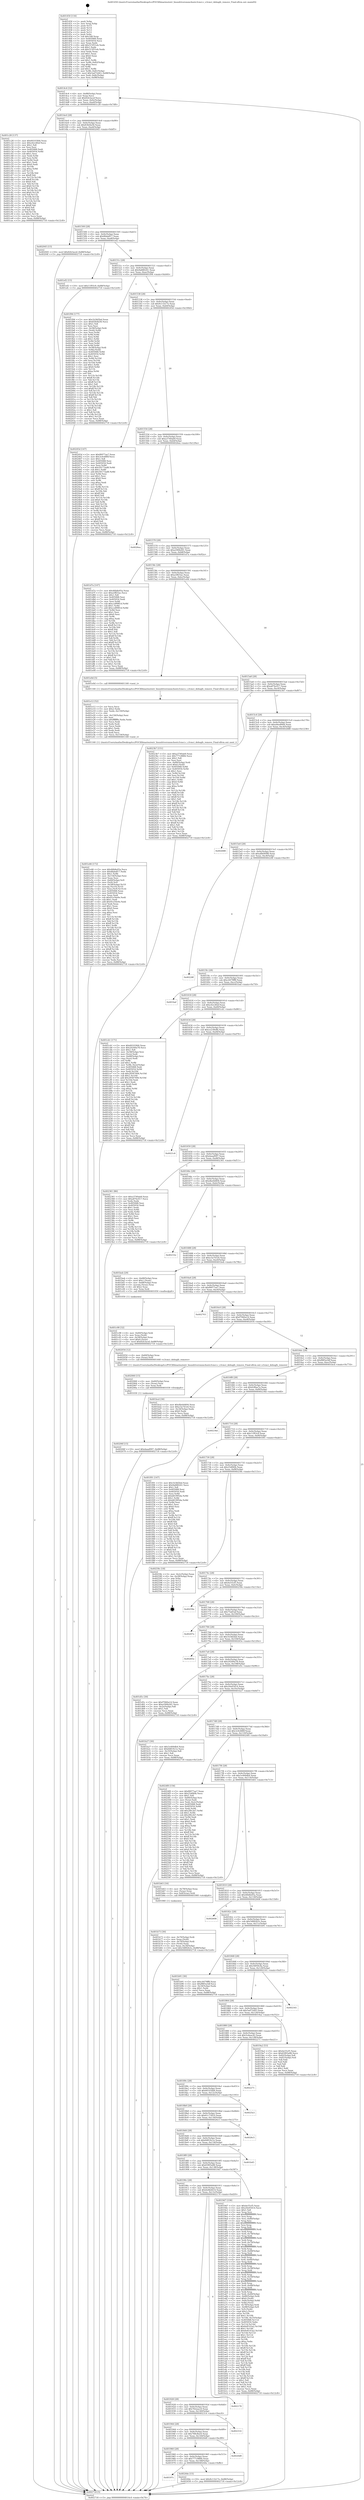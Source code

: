 digraph "0x401450" {
  label = "0x401450 (/mnt/c/Users/mathe/Desktop/tcc/POCII/binaries/extr_linuxdriversmmchosts3cmci.c_s3cmci_debugfs_remove_Final-ollvm.out::main(0))"
  labelloc = "t"
  node[shape=record]

  Entry [label="",width=0.3,height=0.3,shape=circle,fillcolor=black,style=filled]
  "0x4014c4" [label="{
     0x4014c4 [32]\l
     | [instrs]\l
     &nbsp;&nbsp;0x4014c4 \<+6\>: mov -0x88(%rbp),%eax\l
     &nbsp;&nbsp;0x4014ca \<+2\>: mov %eax,%ecx\l
     &nbsp;&nbsp;0x4014cc \<+6\>: sub $0x82b3acef,%ecx\l
     &nbsp;&nbsp;0x4014d2 \<+6\>: mov %eax,-0x9c(%rbp)\l
     &nbsp;&nbsp;0x4014d8 \<+6\>: mov %ecx,-0xa0(%rbp)\l
     &nbsp;&nbsp;0x4014de \<+6\>: je 0000000000401c28 \<main+0x7d8\>\l
  }"]
  "0x401c28" [label="{
     0x401c28 [137]\l
     | [instrs]\l
     &nbsp;&nbsp;0x401c28 \<+5\>: mov $0x60103fd4,%eax\l
     &nbsp;&nbsp;0x401c2d \<+5\>: mov $0xc62c40ef,%ecx\l
     &nbsp;&nbsp;0x401c32 \<+2\>: mov $0x1,%dl\l
     &nbsp;&nbsp;0x401c34 \<+2\>: xor %esi,%esi\l
     &nbsp;&nbsp;0x401c36 \<+7\>: mov 0x405068,%edi\l
     &nbsp;&nbsp;0x401c3d \<+8\>: mov 0x405054,%r8d\l
     &nbsp;&nbsp;0x401c45 \<+3\>: sub $0x1,%esi\l
     &nbsp;&nbsp;0x401c48 \<+3\>: mov %edi,%r9d\l
     &nbsp;&nbsp;0x401c4b \<+3\>: add %esi,%r9d\l
     &nbsp;&nbsp;0x401c4e \<+4\>: imul %r9d,%edi\l
     &nbsp;&nbsp;0x401c52 \<+3\>: and $0x1,%edi\l
     &nbsp;&nbsp;0x401c55 \<+3\>: cmp $0x0,%edi\l
     &nbsp;&nbsp;0x401c58 \<+4\>: sete %r10b\l
     &nbsp;&nbsp;0x401c5c \<+4\>: cmp $0xa,%r8d\l
     &nbsp;&nbsp;0x401c60 \<+4\>: setl %r11b\l
     &nbsp;&nbsp;0x401c64 \<+3\>: mov %r10b,%bl\l
     &nbsp;&nbsp;0x401c67 \<+3\>: xor $0xff,%bl\l
     &nbsp;&nbsp;0x401c6a \<+3\>: mov %r11b,%r14b\l
     &nbsp;&nbsp;0x401c6d \<+4\>: xor $0xff,%r14b\l
     &nbsp;&nbsp;0x401c71 \<+3\>: xor $0x0,%dl\l
     &nbsp;&nbsp;0x401c74 \<+3\>: mov %bl,%r15b\l
     &nbsp;&nbsp;0x401c77 \<+4\>: and $0x0,%r15b\l
     &nbsp;&nbsp;0x401c7b \<+3\>: and %dl,%r10b\l
     &nbsp;&nbsp;0x401c7e \<+3\>: mov %r14b,%r12b\l
     &nbsp;&nbsp;0x401c81 \<+4\>: and $0x0,%r12b\l
     &nbsp;&nbsp;0x401c85 \<+3\>: and %dl,%r11b\l
     &nbsp;&nbsp;0x401c88 \<+3\>: or %r10b,%r15b\l
     &nbsp;&nbsp;0x401c8b \<+3\>: or %r11b,%r12b\l
     &nbsp;&nbsp;0x401c8e \<+3\>: xor %r12b,%r15b\l
     &nbsp;&nbsp;0x401c91 \<+3\>: or %r14b,%bl\l
     &nbsp;&nbsp;0x401c94 \<+3\>: xor $0xff,%bl\l
     &nbsp;&nbsp;0x401c97 \<+3\>: or $0x0,%dl\l
     &nbsp;&nbsp;0x401c9a \<+2\>: and %dl,%bl\l
     &nbsp;&nbsp;0x401c9c \<+3\>: or %bl,%r15b\l
     &nbsp;&nbsp;0x401c9f \<+4\>: test $0x1,%r15b\l
     &nbsp;&nbsp;0x401ca3 \<+3\>: cmovne %ecx,%eax\l
     &nbsp;&nbsp;0x401ca6 \<+6\>: mov %eax,-0x88(%rbp)\l
     &nbsp;&nbsp;0x401cac \<+5\>: jmp 0000000000402718 \<main+0x12c8\>\l
  }"]
  "0x4014e4" [label="{
     0x4014e4 [28]\l
     | [instrs]\l
     &nbsp;&nbsp;0x4014e4 \<+5\>: jmp 00000000004014e9 \<main+0x99\>\l
     &nbsp;&nbsp;0x4014e9 \<+6\>: mov -0x9c(%rbp),%eax\l
     &nbsp;&nbsp;0x4014ef \<+5\>: sub $0x83fe9a56,%eax\l
     &nbsp;&nbsp;0x4014f4 \<+6\>: mov %eax,-0xa4(%rbp)\l
     &nbsp;&nbsp;0x4014fa \<+6\>: je 0000000000402045 \<main+0xbf5\>\l
  }"]
  Exit [label="",width=0.3,height=0.3,shape=circle,fillcolor=black,style=filled,peripheries=2]
  "0x402045" [label="{
     0x402045 [15]\l
     | [instrs]\l
     &nbsp;&nbsp;0x402045 \<+10\>: movl $0x82b3acef,-0x88(%rbp)\l
     &nbsp;&nbsp;0x40204f \<+5\>: jmp 0000000000402718 \<main+0x12c8\>\l
  }"]
  "0x401500" [label="{
     0x401500 [28]\l
     | [instrs]\l
     &nbsp;&nbsp;0x401500 \<+5\>: jmp 0000000000401505 \<main+0xb5\>\l
     &nbsp;&nbsp;0x401505 \<+6\>: mov -0x9c(%rbp),%eax\l
     &nbsp;&nbsp;0x40150b \<+5\>: sub $0x8fabdf17,%eax\l
     &nbsp;&nbsp;0x401510 \<+6\>: mov %eax,-0xa8(%rbp)\l
     &nbsp;&nbsp;0x401516 \<+6\>: je 0000000000401ef2 \<main+0xaa2\>\l
  }"]
  "0x40197c" [label="{
     0x40197c\l
  }", style=dashed]
  "0x401ef2" [label="{
     0x401ef2 [15]\l
     | [instrs]\l
     &nbsp;&nbsp;0x401ef2 \<+10\>: movl $0x11f93c9,-0x88(%rbp)\l
     &nbsp;&nbsp;0x401efc \<+5\>: jmp 0000000000402718 \<main+0x12c8\>\l
  }"]
  "0x40151c" [label="{
     0x40151c [28]\l
     | [instrs]\l
     &nbsp;&nbsp;0x40151c \<+5\>: jmp 0000000000401521 \<main+0xd1\>\l
     &nbsp;&nbsp;0x401521 \<+6\>: mov -0x9c(%rbp),%eax\l
     &nbsp;&nbsp;0x401527 \<+5\>: sub $0x9a680241,%eax\l
     &nbsp;&nbsp;0x40152c \<+6\>: mov %eax,-0xac(%rbp)\l
     &nbsp;&nbsp;0x401532 \<+6\>: je 0000000000401f94 \<main+0xb44\>\l
  }"]
  "0x40244e" [label="{
     0x40244e [15]\l
     | [instrs]\l
     &nbsp;&nbsp;0x40244e \<+10\>: movl $0x9c11b17e,-0x88(%rbp)\l
     &nbsp;&nbsp;0x402458 \<+5\>: jmp 0000000000402718 \<main+0x12c8\>\l
  }"]
  "0x401f94" [label="{
     0x401f94 [177]\l
     | [instrs]\l
     &nbsp;&nbsp;0x401f94 \<+5\>: mov $0x1b3bf2bd,%eax\l
     &nbsp;&nbsp;0x401f99 \<+5\>: mov $0x83fe9a56,%ecx\l
     &nbsp;&nbsp;0x401f9e \<+2\>: mov $0x1,%dl\l
     &nbsp;&nbsp;0x401fa0 \<+2\>: xor %esi,%esi\l
     &nbsp;&nbsp;0x401fa2 \<+4\>: mov -0x58(%rbp),%rdi\l
     &nbsp;&nbsp;0x401fa6 \<+3\>: mov (%rdi),%r8d\l
     &nbsp;&nbsp;0x401fa9 \<+3\>: mov %esi,%r9d\l
     &nbsp;&nbsp;0x401fac \<+3\>: sub %r8d,%r9d\l
     &nbsp;&nbsp;0x401faf \<+3\>: mov %esi,%r8d\l
     &nbsp;&nbsp;0x401fb2 \<+4\>: sub $0x1,%r8d\l
     &nbsp;&nbsp;0x401fb6 \<+3\>: add %r8d,%r9d\l
     &nbsp;&nbsp;0x401fb9 \<+3\>: mov %esi,%r8d\l
     &nbsp;&nbsp;0x401fbc \<+3\>: sub %r9d,%r8d\l
     &nbsp;&nbsp;0x401fbf \<+4\>: mov -0x58(%rbp),%rdi\l
     &nbsp;&nbsp;0x401fc3 \<+3\>: mov %r8d,(%rdi)\l
     &nbsp;&nbsp;0x401fc6 \<+8\>: mov 0x405068,%r8d\l
     &nbsp;&nbsp;0x401fce \<+8\>: mov 0x405054,%r9d\l
     &nbsp;&nbsp;0x401fd6 \<+3\>: sub $0x1,%esi\l
     &nbsp;&nbsp;0x401fd9 \<+3\>: mov %r8d,%r10d\l
     &nbsp;&nbsp;0x401fdc \<+3\>: add %esi,%r10d\l
     &nbsp;&nbsp;0x401fdf \<+4\>: imul %r10d,%r8d\l
     &nbsp;&nbsp;0x401fe3 \<+4\>: and $0x1,%r8d\l
     &nbsp;&nbsp;0x401fe7 \<+4\>: cmp $0x0,%r8d\l
     &nbsp;&nbsp;0x401feb \<+4\>: sete %r11b\l
     &nbsp;&nbsp;0x401fef \<+4\>: cmp $0xa,%r9d\l
     &nbsp;&nbsp;0x401ff3 \<+3\>: setl %bl\l
     &nbsp;&nbsp;0x401ff6 \<+3\>: mov %r11b,%r14b\l
     &nbsp;&nbsp;0x401ff9 \<+4\>: xor $0xff,%r14b\l
     &nbsp;&nbsp;0x401ffd \<+3\>: mov %bl,%r15b\l
     &nbsp;&nbsp;0x402000 \<+4\>: xor $0xff,%r15b\l
     &nbsp;&nbsp;0x402004 \<+3\>: xor $0x1,%dl\l
     &nbsp;&nbsp;0x402007 \<+3\>: mov %r14b,%r12b\l
     &nbsp;&nbsp;0x40200a \<+4\>: and $0xff,%r12b\l
     &nbsp;&nbsp;0x40200e \<+3\>: and %dl,%r11b\l
     &nbsp;&nbsp;0x402011 \<+3\>: mov %r15b,%r13b\l
     &nbsp;&nbsp;0x402014 \<+4\>: and $0xff,%r13b\l
     &nbsp;&nbsp;0x402018 \<+2\>: and %dl,%bl\l
     &nbsp;&nbsp;0x40201a \<+3\>: or %r11b,%r12b\l
     &nbsp;&nbsp;0x40201d \<+3\>: or %bl,%r13b\l
     &nbsp;&nbsp;0x402020 \<+3\>: xor %r13b,%r12b\l
     &nbsp;&nbsp;0x402023 \<+3\>: or %r15b,%r14b\l
     &nbsp;&nbsp;0x402026 \<+4\>: xor $0xff,%r14b\l
     &nbsp;&nbsp;0x40202a \<+3\>: or $0x1,%dl\l
     &nbsp;&nbsp;0x40202d \<+3\>: and %dl,%r14b\l
     &nbsp;&nbsp;0x402030 \<+3\>: or %r14b,%r12b\l
     &nbsp;&nbsp;0x402033 \<+4\>: test $0x1,%r12b\l
     &nbsp;&nbsp;0x402037 \<+3\>: cmovne %ecx,%eax\l
     &nbsp;&nbsp;0x40203a \<+6\>: mov %eax,-0x88(%rbp)\l
     &nbsp;&nbsp;0x402040 \<+5\>: jmp 0000000000402718 \<main+0x12c8\>\l
  }"]
  "0x401538" [label="{
     0x401538 [28]\l
     | [instrs]\l
     &nbsp;&nbsp;0x401538 \<+5\>: jmp 000000000040153d \<main+0xed\>\l
     &nbsp;&nbsp;0x40153d \<+6\>: mov -0x9c(%rbp),%eax\l
     &nbsp;&nbsp;0x401543 \<+5\>: sub $0x9c11b17e,%eax\l
     &nbsp;&nbsp;0x401548 \<+6\>: mov %eax,-0xb0(%rbp)\l
     &nbsp;&nbsp;0x40154e \<+6\>: je 000000000040245d \<main+0x100d\>\l
  }"]
  "0x401960" [label="{
     0x401960 [28]\l
     | [instrs]\l
     &nbsp;&nbsp;0x401960 \<+5\>: jmp 0000000000401965 \<main+0x515\>\l
     &nbsp;&nbsp;0x401965 \<+6\>: mov -0x9c(%rbp),%eax\l
     &nbsp;&nbsp;0x40196b \<+5\>: sub $0x777c9884,%eax\l
     &nbsp;&nbsp;0x401970 \<+6\>: mov %eax,-0x148(%rbp)\l
     &nbsp;&nbsp;0x401976 \<+6\>: je 000000000040244e \<main+0xffe\>\l
  }"]
  "0x40245d" [label="{
     0x40245d [147]\l
     | [instrs]\l
     &nbsp;&nbsp;0x40245d \<+5\>: mov $0xf6977aa7,%eax\l
     &nbsp;&nbsp;0x402462 \<+5\>: mov $0x3c0c680f,%ecx\l
     &nbsp;&nbsp;0x402467 \<+2\>: mov $0x1,%dl\l
     &nbsp;&nbsp;0x402469 \<+7\>: mov 0x405068,%esi\l
     &nbsp;&nbsp;0x402470 \<+7\>: mov 0x405054,%edi\l
     &nbsp;&nbsp;0x402477 \<+3\>: mov %esi,%r8d\l
     &nbsp;&nbsp;0x40247a \<+7\>: sub $0x50173ad8,%r8d\l
     &nbsp;&nbsp;0x402481 \<+4\>: sub $0x1,%r8d\l
     &nbsp;&nbsp;0x402485 \<+7\>: add $0x50173ad8,%r8d\l
     &nbsp;&nbsp;0x40248c \<+4\>: imul %r8d,%esi\l
     &nbsp;&nbsp;0x402490 \<+3\>: and $0x1,%esi\l
     &nbsp;&nbsp;0x402493 \<+3\>: cmp $0x0,%esi\l
     &nbsp;&nbsp;0x402496 \<+4\>: sete %r9b\l
     &nbsp;&nbsp;0x40249a \<+3\>: cmp $0xa,%edi\l
     &nbsp;&nbsp;0x40249d \<+4\>: setl %r10b\l
     &nbsp;&nbsp;0x4024a1 \<+3\>: mov %r9b,%r11b\l
     &nbsp;&nbsp;0x4024a4 \<+4\>: xor $0xff,%r11b\l
     &nbsp;&nbsp;0x4024a8 \<+3\>: mov %r10b,%bl\l
     &nbsp;&nbsp;0x4024ab \<+3\>: xor $0xff,%bl\l
     &nbsp;&nbsp;0x4024ae \<+3\>: xor $0x0,%dl\l
     &nbsp;&nbsp;0x4024b1 \<+3\>: mov %r11b,%r14b\l
     &nbsp;&nbsp;0x4024b4 \<+4\>: and $0x0,%r14b\l
     &nbsp;&nbsp;0x4024b8 \<+3\>: and %dl,%r9b\l
     &nbsp;&nbsp;0x4024bb \<+3\>: mov %bl,%r15b\l
     &nbsp;&nbsp;0x4024be \<+4\>: and $0x0,%r15b\l
     &nbsp;&nbsp;0x4024c2 \<+3\>: and %dl,%r10b\l
     &nbsp;&nbsp;0x4024c5 \<+3\>: or %r9b,%r14b\l
     &nbsp;&nbsp;0x4024c8 \<+3\>: or %r10b,%r15b\l
     &nbsp;&nbsp;0x4024cb \<+3\>: xor %r15b,%r14b\l
     &nbsp;&nbsp;0x4024ce \<+3\>: or %bl,%r11b\l
     &nbsp;&nbsp;0x4024d1 \<+4\>: xor $0xff,%r11b\l
     &nbsp;&nbsp;0x4024d5 \<+3\>: or $0x0,%dl\l
     &nbsp;&nbsp;0x4024d8 \<+3\>: and %dl,%r11b\l
     &nbsp;&nbsp;0x4024db \<+3\>: or %r11b,%r14b\l
     &nbsp;&nbsp;0x4024de \<+4\>: test $0x1,%r14b\l
     &nbsp;&nbsp;0x4024e2 \<+3\>: cmovne %ecx,%eax\l
     &nbsp;&nbsp;0x4024e5 \<+6\>: mov %eax,-0x88(%rbp)\l
     &nbsp;&nbsp;0x4024eb \<+5\>: jmp 0000000000402718 \<main+0x12c8\>\l
  }"]
  "0x401554" [label="{
     0x401554 [28]\l
     | [instrs]\l
     &nbsp;&nbsp;0x401554 \<+5\>: jmp 0000000000401559 \<main+0x109\>\l
     &nbsp;&nbsp;0x401559 \<+6\>: mov -0x9c(%rbp),%eax\l
     &nbsp;&nbsp;0x40155f \<+5\>: sub $0xa3740ab9,%eax\l
     &nbsp;&nbsp;0x401564 \<+6\>: mov %eax,-0xb4(%rbp)\l
     &nbsp;&nbsp;0x40156a \<+6\>: je 00000000004026ea \<main+0x129a\>\l
  }"]
  "0x4020d9" [label="{
     0x4020d9\l
  }", style=dashed]
  "0x4026ea" [label="{
     0x4026ea\l
  }", style=dashed]
  "0x401570" [label="{
     0x401570 [28]\l
     | [instrs]\l
     &nbsp;&nbsp;0x401570 \<+5\>: jmp 0000000000401575 \<main+0x125\>\l
     &nbsp;&nbsp;0x401575 \<+6\>: mov -0x9c(%rbp),%eax\l
     &nbsp;&nbsp;0x40157b \<+5\>: sub $0xa590b261,%eax\l
     &nbsp;&nbsp;0x401580 \<+6\>: mov %eax,-0xb8(%rbp)\l
     &nbsp;&nbsp;0x401586 \<+6\>: je 0000000000401d7a \<main+0x92a\>\l
  }"]
  "0x401944" [label="{
     0x401944 [28]\l
     | [instrs]\l
     &nbsp;&nbsp;0x401944 \<+5\>: jmp 0000000000401949 \<main+0x4f9\>\l
     &nbsp;&nbsp;0x401949 \<+6\>: mov -0x9c(%rbp),%eax\l
     &nbsp;&nbsp;0x40194f \<+5\>: sub $0x768c8ee4,%eax\l
     &nbsp;&nbsp;0x401954 \<+6\>: mov %eax,-0x144(%rbp)\l
     &nbsp;&nbsp;0x40195a \<+6\>: je 00000000004020d9 \<main+0xc89\>\l
  }"]
  "0x401d7a" [label="{
     0x401d7a [147]\l
     | [instrs]\l
     &nbsp;&nbsp;0x401d7a \<+5\>: mov $0x46b8e05a,%eax\l
     &nbsp;&nbsp;0x401d7f \<+5\>: mov $0xa5ff25ac,%ecx\l
     &nbsp;&nbsp;0x401d84 \<+2\>: mov $0x1,%dl\l
     &nbsp;&nbsp;0x401d86 \<+7\>: mov 0x405068,%esi\l
     &nbsp;&nbsp;0x401d8d \<+7\>: mov 0x405054,%edi\l
     &nbsp;&nbsp;0x401d94 \<+3\>: mov %esi,%r8d\l
     &nbsp;&nbsp;0x401d97 \<+7\>: sub $0xccd9981d,%r8d\l
     &nbsp;&nbsp;0x401d9e \<+4\>: sub $0x1,%r8d\l
     &nbsp;&nbsp;0x401da2 \<+7\>: add $0xccd9981d,%r8d\l
     &nbsp;&nbsp;0x401da9 \<+4\>: imul %r8d,%esi\l
     &nbsp;&nbsp;0x401dad \<+3\>: and $0x1,%esi\l
     &nbsp;&nbsp;0x401db0 \<+3\>: cmp $0x0,%esi\l
     &nbsp;&nbsp;0x401db3 \<+4\>: sete %r9b\l
     &nbsp;&nbsp;0x401db7 \<+3\>: cmp $0xa,%edi\l
     &nbsp;&nbsp;0x401dba \<+4\>: setl %r10b\l
     &nbsp;&nbsp;0x401dbe \<+3\>: mov %r9b,%r11b\l
     &nbsp;&nbsp;0x401dc1 \<+4\>: xor $0xff,%r11b\l
     &nbsp;&nbsp;0x401dc5 \<+3\>: mov %r10b,%bl\l
     &nbsp;&nbsp;0x401dc8 \<+3\>: xor $0xff,%bl\l
     &nbsp;&nbsp;0x401dcb \<+3\>: xor $0x1,%dl\l
     &nbsp;&nbsp;0x401dce \<+3\>: mov %r11b,%r14b\l
     &nbsp;&nbsp;0x401dd1 \<+4\>: and $0xff,%r14b\l
     &nbsp;&nbsp;0x401dd5 \<+3\>: and %dl,%r9b\l
     &nbsp;&nbsp;0x401dd8 \<+3\>: mov %bl,%r15b\l
     &nbsp;&nbsp;0x401ddb \<+4\>: and $0xff,%r15b\l
     &nbsp;&nbsp;0x401ddf \<+3\>: and %dl,%r10b\l
     &nbsp;&nbsp;0x401de2 \<+3\>: or %r9b,%r14b\l
     &nbsp;&nbsp;0x401de5 \<+3\>: or %r10b,%r15b\l
     &nbsp;&nbsp;0x401de8 \<+3\>: xor %r15b,%r14b\l
     &nbsp;&nbsp;0x401deb \<+3\>: or %bl,%r11b\l
     &nbsp;&nbsp;0x401dee \<+4\>: xor $0xff,%r11b\l
     &nbsp;&nbsp;0x401df2 \<+3\>: or $0x1,%dl\l
     &nbsp;&nbsp;0x401df5 \<+3\>: and %dl,%r11b\l
     &nbsp;&nbsp;0x401df8 \<+3\>: or %r11b,%r14b\l
     &nbsp;&nbsp;0x401dfb \<+4\>: test $0x1,%r14b\l
     &nbsp;&nbsp;0x401dff \<+3\>: cmovne %ecx,%eax\l
     &nbsp;&nbsp;0x401e02 \<+6\>: mov %eax,-0x88(%rbp)\l
     &nbsp;&nbsp;0x401e08 \<+5\>: jmp 0000000000402718 \<main+0x12c8\>\l
  }"]
  "0x40158c" [label="{
     0x40158c [28]\l
     | [instrs]\l
     &nbsp;&nbsp;0x40158c \<+5\>: jmp 0000000000401591 \<main+0x141\>\l
     &nbsp;&nbsp;0x401591 \<+6\>: mov -0x9c(%rbp),%eax\l
     &nbsp;&nbsp;0x401597 \<+5\>: sub $0xa5ff25ac,%eax\l
     &nbsp;&nbsp;0x40159c \<+6\>: mov %eax,-0xbc(%rbp)\l
     &nbsp;&nbsp;0x4015a2 \<+6\>: je 0000000000401e0d \<main+0x9bd\>\l
  }"]
  "0x402314" [label="{
     0x402314\l
  }", style=dashed]
  "0x401e0d" [label="{
     0x401e0d [5]\l
     | [instrs]\l
     &nbsp;&nbsp;0x401e0d \<+5\>: call 0000000000401160 \<next_i\>\l
     | [calls]\l
     &nbsp;&nbsp;0x401160 \{1\} (/mnt/c/Users/mathe/Desktop/tcc/POCII/binaries/extr_linuxdriversmmchosts3cmci.c_s3cmci_debugfs_remove_Final-ollvm.out::next_i)\l
  }"]
  "0x4015a8" [label="{
     0x4015a8 [28]\l
     | [instrs]\l
     &nbsp;&nbsp;0x4015a8 \<+5\>: jmp 00000000004015ad \<main+0x15d\>\l
     &nbsp;&nbsp;0x4015ad \<+6\>: mov -0x9c(%rbp),%eax\l
     &nbsp;&nbsp;0x4015b3 \<+5\>: sub $0xa87bc017,%eax\l
     &nbsp;&nbsp;0x4015b8 \<+6\>: mov %eax,-0xc0(%rbp)\l
     &nbsp;&nbsp;0x4015be \<+6\>: je 00000000004023b7 \<main+0xf67\>\l
  }"]
  "0x401928" [label="{
     0x401928 [28]\l
     | [instrs]\l
     &nbsp;&nbsp;0x401928 \<+5\>: jmp 000000000040192d \<main+0x4dd\>\l
     &nbsp;&nbsp;0x40192d \<+6\>: mov -0x9c(%rbp),%eax\l
     &nbsp;&nbsp;0x401933 \<+5\>: sub $0x762eacc0,%eax\l
     &nbsp;&nbsp;0x401938 \<+6\>: mov %eax,-0x140(%rbp)\l
     &nbsp;&nbsp;0x40193e \<+6\>: je 0000000000402314 \<main+0xec4\>\l
  }"]
  "0x4023b7" [label="{
     0x4023b7 [151]\l
     | [instrs]\l
     &nbsp;&nbsp;0x4023b7 \<+5\>: mov $0xa3740ab9,%eax\l
     &nbsp;&nbsp;0x4023bc \<+5\>: mov $0x777c9884,%ecx\l
     &nbsp;&nbsp;0x4023c1 \<+2\>: mov $0x1,%dl\l
     &nbsp;&nbsp;0x4023c3 \<+2\>: xor %esi,%esi\l
     &nbsp;&nbsp;0x4023c5 \<+4\>: mov -0x80(%rbp),%rdi\l
     &nbsp;&nbsp;0x4023c9 \<+6\>: movl $0x0,(%rdi)\l
     &nbsp;&nbsp;0x4023cf \<+8\>: mov 0x405068,%r8d\l
     &nbsp;&nbsp;0x4023d7 \<+8\>: mov 0x405054,%r9d\l
     &nbsp;&nbsp;0x4023df \<+3\>: sub $0x1,%esi\l
     &nbsp;&nbsp;0x4023e2 \<+3\>: mov %r8d,%r10d\l
     &nbsp;&nbsp;0x4023e5 \<+3\>: add %esi,%r10d\l
     &nbsp;&nbsp;0x4023e8 \<+4\>: imul %r10d,%r8d\l
     &nbsp;&nbsp;0x4023ec \<+4\>: and $0x1,%r8d\l
     &nbsp;&nbsp;0x4023f0 \<+4\>: cmp $0x0,%r8d\l
     &nbsp;&nbsp;0x4023f4 \<+4\>: sete %r11b\l
     &nbsp;&nbsp;0x4023f8 \<+4\>: cmp $0xa,%r9d\l
     &nbsp;&nbsp;0x4023fc \<+3\>: setl %bl\l
     &nbsp;&nbsp;0x4023ff \<+3\>: mov %r11b,%r14b\l
     &nbsp;&nbsp;0x402402 \<+4\>: xor $0xff,%r14b\l
     &nbsp;&nbsp;0x402406 \<+3\>: mov %bl,%r15b\l
     &nbsp;&nbsp;0x402409 \<+4\>: xor $0xff,%r15b\l
     &nbsp;&nbsp;0x40240d \<+3\>: xor $0x1,%dl\l
     &nbsp;&nbsp;0x402410 \<+3\>: mov %r14b,%r12b\l
     &nbsp;&nbsp;0x402413 \<+4\>: and $0xff,%r12b\l
     &nbsp;&nbsp;0x402417 \<+3\>: and %dl,%r11b\l
     &nbsp;&nbsp;0x40241a \<+3\>: mov %r15b,%r13b\l
     &nbsp;&nbsp;0x40241d \<+4\>: and $0xff,%r13b\l
     &nbsp;&nbsp;0x402421 \<+2\>: and %dl,%bl\l
     &nbsp;&nbsp;0x402423 \<+3\>: or %r11b,%r12b\l
     &nbsp;&nbsp;0x402426 \<+3\>: or %bl,%r13b\l
     &nbsp;&nbsp;0x402429 \<+3\>: xor %r13b,%r12b\l
     &nbsp;&nbsp;0x40242c \<+3\>: or %r15b,%r14b\l
     &nbsp;&nbsp;0x40242f \<+4\>: xor $0xff,%r14b\l
     &nbsp;&nbsp;0x402433 \<+3\>: or $0x1,%dl\l
     &nbsp;&nbsp;0x402436 \<+3\>: and %dl,%r14b\l
     &nbsp;&nbsp;0x402439 \<+3\>: or %r14b,%r12b\l
     &nbsp;&nbsp;0x40243c \<+4\>: test $0x1,%r12b\l
     &nbsp;&nbsp;0x402440 \<+3\>: cmovne %ecx,%eax\l
     &nbsp;&nbsp;0x402443 \<+6\>: mov %eax,-0x88(%rbp)\l
     &nbsp;&nbsp;0x402449 \<+5\>: jmp 0000000000402718 \<main+0x12c8\>\l
  }"]
  "0x4015c4" [label="{
     0x4015c4 [28]\l
     | [instrs]\l
     &nbsp;&nbsp;0x4015c4 \<+5\>: jmp 00000000004015c9 \<main+0x179\>\l
     &nbsp;&nbsp;0x4015c9 \<+6\>: mov -0x9c(%rbp),%eax\l
     &nbsp;&nbsp;0x4015cf \<+5\>: sub $0xa9ee89d4,%eax\l
     &nbsp;&nbsp;0x4015d4 \<+6\>: mov %eax,-0xc4(%rbp)\l
     &nbsp;&nbsp;0x4015da \<+6\>: je 0000000000402688 \<main+0x1238\>\l
  }"]
  "0x402170" [label="{
     0x402170\l
  }", style=dashed]
  "0x402688" [label="{
     0x402688\l
  }", style=dashed]
  "0x4015e0" [label="{
     0x4015e0 [28]\l
     | [instrs]\l
     &nbsp;&nbsp;0x4015e0 \<+5\>: jmp 00000000004015e5 \<main+0x195\>\l
     &nbsp;&nbsp;0x4015e5 \<+6\>: mov -0x9c(%rbp),%eax\l
     &nbsp;&nbsp;0x4015eb \<+5\>: sub $0xafb64098,%eax\l
     &nbsp;&nbsp;0x4015f0 \<+6\>: mov %eax,-0xc8(%rbp)\l
     &nbsp;&nbsp;0x4015f6 \<+6\>: je 000000000040228f \<main+0xe3f\>\l
  }"]
  "0x40206f" [label="{
     0x40206f [15]\l
     | [instrs]\l
     &nbsp;&nbsp;0x40206f \<+10\>: movl $0xdaaaf097,-0x88(%rbp)\l
     &nbsp;&nbsp;0x402079 \<+5\>: jmp 0000000000402718 \<main+0x12c8\>\l
  }"]
  "0x40228f" [label="{
     0x40228f\l
  }", style=dashed]
  "0x4015fc" [label="{
     0x4015fc [28]\l
     | [instrs]\l
     &nbsp;&nbsp;0x4015fc \<+5\>: jmp 0000000000401601 \<main+0x1b1\>\l
     &nbsp;&nbsp;0x401601 \<+6\>: mov -0x9c(%rbp),%eax\l
     &nbsp;&nbsp;0x401607 \<+5\>: sub $0xc4479ff8,%eax\l
     &nbsp;&nbsp;0x40160c \<+6\>: mov %eax,-0xcc(%rbp)\l
     &nbsp;&nbsp;0x401612 \<+6\>: je 0000000000401baf \<main+0x75f\>\l
  }"]
  "0x402060" [label="{
     0x402060 [15]\l
     | [instrs]\l
     &nbsp;&nbsp;0x402060 \<+4\>: mov -0x60(%rbp),%rax\l
     &nbsp;&nbsp;0x402064 \<+3\>: mov (%rax),%rax\l
     &nbsp;&nbsp;0x402067 \<+3\>: mov %rax,%rdi\l
     &nbsp;&nbsp;0x40206a \<+5\>: call 0000000000401030 \<free@plt\>\l
     | [calls]\l
     &nbsp;&nbsp;0x401030 \{1\} (unknown)\l
  }"]
  "0x401baf" [label="{
     0x401baf\l
  }", style=dashed]
  "0x401618" [label="{
     0x401618 [28]\l
     | [instrs]\l
     &nbsp;&nbsp;0x401618 \<+5\>: jmp 000000000040161d \<main+0x1cd\>\l
     &nbsp;&nbsp;0x40161d \<+6\>: mov -0x9c(%rbp),%eax\l
     &nbsp;&nbsp;0x401623 \<+5\>: sub $0xc62c40ef,%eax\l
     &nbsp;&nbsp;0x401628 \<+6\>: mov %eax,-0xd0(%rbp)\l
     &nbsp;&nbsp;0x40162e \<+6\>: je 0000000000401cb1 \<main+0x861\>\l
  }"]
  "0x401e46" [label="{
     0x401e46 [172]\l
     | [instrs]\l
     &nbsp;&nbsp;0x401e46 \<+5\>: mov $0x46b8e05a,%ecx\l
     &nbsp;&nbsp;0x401e4b \<+5\>: mov $0x8fabdf17,%edx\l
     &nbsp;&nbsp;0x401e50 \<+3\>: mov $0x1,%r8b\l
     &nbsp;&nbsp;0x401e53 \<+6\>: mov -0x154(%rbp),%esi\l
     &nbsp;&nbsp;0x401e59 \<+3\>: imul %eax,%esi\l
     &nbsp;&nbsp;0x401e5c \<+4\>: mov -0x60(%rbp),%r9\l
     &nbsp;&nbsp;0x401e60 \<+3\>: mov (%r9),%r9\l
     &nbsp;&nbsp;0x401e63 \<+4\>: mov -0x58(%rbp),%r10\l
     &nbsp;&nbsp;0x401e67 \<+3\>: movslq (%r10),%r10\l
     &nbsp;&nbsp;0x401e6a \<+4\>: mov %esi,(%r9,%r10,4)\l
     &nbsp;&nbsp;0x401e6e \<+7\>: mov 0x405068,%eax\l
     &nbsp;&nbsp;0x401e75 \<+7\>: mov 0x405054,%esi\l
     &nbsp;&nbsp;0x401e7c \<+2\>: mov %eax,%edi\l
     &nbsp;&nbsp;0x401e7e \<+6\>: sub $0x91e54e0e,%edi\l
     &nbsp;&nbsp;0x401e84 \<+3\>: sub $0x1,%edi\l
     &nbsp;&nbsp;0x401e87 \<+6\>: add $0x91e54e0e,%edi\l
     &nbsp;&nbsp;0x401e8d \<+3\>: imul %edi,%eax\l
     &nbsp;&nbsp;0x401e90 \<+3\>: and $0x1,%eax\l
     &nbsp;&nbsp;0x401e93 \<+3\>: cmp $0x0,%eax\l
     &nbsp;&nbsp;0x401e96 \<+4\>: sete %r11b\l
     &nbsp;&nbsp;0x401e9a \<+3\>: cmp $0xa,%esi\l
     &nbsp;&nbsp;0x401e9d \<+3\>: setl %bl\l
     &nbsp;&nbsp;0x401ea0 \<+3\>: mov %r11b,%r14b\l
     &nbsp;&nbsp;0x401ea3 \<+4\>: xor $0xff,%r14b\l
     &nbsp;&nbsp;0x401ea7 \<+3\>: mov %bl,%r15b\l
     &nbsp;&nbsp;0x401eaa \<+4\>: xor $0xff,%r15b\l
     &nbsp;&nbsp;0x401eae \<+4\>: xor $0x1,%r8b\l
     &nbsp;&nbsp;0x401eb2 \<+3\>: mov %r14b,%r12b\l
     &nbsp;&nbsp;0x401eb5 \<+4\>: and $0xff,%r12b\l
     &nbsp;&nbsp;0x401eb9 \<+3\>: and %r8b,%r11b\l
     &nbsp;&nbsp;0x401ebc \<+3\>: mov %r15b,%r13b\l
     &nbsp;&nbsp;0x401ebf \<+4\>: and $0xff,%r13b\l
     &nbsp;&nbsp;0x401ec3 \<+3\>: and %r8b,%bl\l
     &nbsp;&nbsp;0x401ec6 \<+3\>: or %r11b,%r12b\l
     &nbsp;&nbsp;0x401ec9 \<+3\>: or %bl,%r13b\l
     &nbsp;&nbsp;0x401ecc \<+3\>: xor %r13b,%r12b\l
     &nbsp;&nbsp;0x401ecf \<+3\>: or %r15b,%r14b\l
     &nbsp;&nbsp;0x401ed2 \<+4\>: xor $0xff,%r14b\l
     &nbsp;&nbsp;0x401ed6 \<+4\>: or $0x1,%r8b\l
     &nbsp;&nbsp;0x401eda \<+3\>: and %r8b,%r14b\l
     &nbsp;&nbsp;0x401edd \<+3\>: or %r14b,%r12b\l
     &nbsp;&nbsp;0x401ee0 \<+4\>: test $0x1,%r12b\l
     &nbsp;&nbsp;0x401ee4 \<+3\>: cmovne %edx,%ecx\l
     &nbsp;&nbsp;0x401ee7 \<+6\>: mov %ecx,-0x88(%rbp)\l
     &nbsp;&nbsp;0x401eed \<+5\>: jmp 0000000000402718 \<main+0x12c8\>\l
  }"]
  "0x401cb1" [label="{
     0x401cb1 [171]\l
     | [instrs]\l
     &nbsp;&nbsp;0x401cb1 \<+5\>: mov $0x60103fd4,%eax\l
     &nbsp;&nbsp;0x401cb6 \<+5\>: mov $0x20200a78,%ecx\l
     &nbsp;&nbsp;0x401cbb \<+2\>: mov $0x1,%dl\l
     &nbsp;&nbsp;0x401cbd \<+4\>: mov -0x58(%rbp),%rsi\l
     &nbsp;&nbsp;0x401cc1 \<+2\>: mov (%rsi),%edi\l
     &nbsp;&nbsp;0x401cc3 \<+4\>: mov -0x68(%rbp),%rsi\l
     &nbsp;&nbsp;0x401cc7 \<+2\>: cmp (%rsi),%edi\l
     &nbsp;&nbsp;0x401cc9 \<+4\>: setl %r8b\l
     &nbsp;&nbsp;0x401ccd \<+4\>: and $0x1,%r8b\l
     &nbsp;&nbsp;0x401cd1 \<+4\>: mov %r8b,-0x2e(%rbp)\l
     &nbsp;&nbsp;0x401cd5 \<+7\>: mov 0x405068,%edi\l
     &nbsp;&nbsp;0x401cdc \<+8\>: mov 0x405054,%r9d\l
     &nbsp;&nbsp;0x401ce4 \<+3\>: mov %edi,%r10d\l
     &nbsp;&nbsp;0x401ce7 \<+7\>: sub $0x29587494,%r10d\l
     &nbsp;&nbsp;0x401cee \<+4\>: sub $0x1,%r10d\l
     &nbsp;&nbsp;0x401cf2 \<+7\>: add $0x29587494,%r10d\l
     &nbsp;&nbsp;0x401cf9 \<+4\>: imul %r10d,%edi\l
     &nbsp;&nbsp;0x401cfd \<+3\>: and $0x1,%edi\l
     &nbsp;&nbsp;0x401d00 \<+3\>: cmp $0x0,%edi\l
     &nbsp;&nbsp;0x401d03 \<+4\>: sete %r8b\l
     &nbsp;&nbsp;0x401d07 \<+4\>: cmp $0xa,%r9d\l
     &nbsp;&nbsp;0x401d0b \<+4\>: setl %r11b\l
     &nbsp;&nbsp;0x401d0f \<+3\>: mov %r8b,%bl\l
     &nbsp;&nbsp;0x401d12 \<+3\>: xor $0xff,%bl\l
     &nbsp;&nbsp;0x401d15 \<+3\>: mov %r11b,%r14b\l
     &nbsp;&nbsp;0x401d18 \<+4\>: xor $0xff,%r14b\l
     &nbsp;&nbsp;0x401d1c \<+3\>: xor $0x0,%dl\l
     &nbsp;&nbsp;0x401d1f \<+3\>: mov %bl,%r15b\l
     &nbsp;&nbsp;0x401d22 \<+4\>: and $0x0,%r15b\l
     &nbsp;&nbsp;0x401d26 \<+3\>: and %dl,%r8b\l
     &nbsp;&nbsp;0x401d29 \<+3\>: mov %r14b,%r12b\l
     &nbsp;&nbsp;0x401d2c \<+4\>: and $0x0,%r12b\l
     &nbsp;&nbsp;0x401d30 \<+3\>: and %dl,%r11b\l
     &nbsp;&nbsp;0x401d33 \<+3\>: or %r8b,%r15b\l
     &nbsp;&nbsp;0x401d36 \<+3\>: or %r11b,%r12b\l
     &nbsp;&nbsp;0x401d39 \<+3\>: xor %r12b,%r15b\l
     &nbsp;&nbsp;0x401d3c \<+3\>: or %r14b,%bl\l
     &nbsp;&nbsp;0x401d3f \<+3\>: xor $0xff,%bl\l
     &nbsp;&nbsp;0x401d42 \<+3\>: or $0x0,%dl\l
     &nbsp;&nbsp;0x401d45 \<+2\>: and %dl,%bl\l
     &nbsp;&nbsp;0x401d47 \<+3\>: or %bl,%r15b\l
     &nbsp;&nbsp;0x401d4a \<+4\>: test $0x1,%r15b\l
     &nbsp;&nbsp;0x401d4e \<+3\>: cmovne %ecx,%eax\l
     &nbsp;&nbsp;0x401d51 \<+6\>: mov %eax,-0x88(%rbp)\l
     &nbsp;&nbsp;0x401d57 \<+5\>: jmp 0000000000402718 \<main+0x12c8\>\l
  }"]
  "0x401634" [label="{
     0x401634 [28]\l
     | [instrs]\l
     &nbsp;&nbsp;0x401634 \<+5\>: jmp 0000000000401639 \<main+0x1e9\>\l
     &nbsp;&nbsp;0x401639 \<+6\>: mov -0x9c(%rbp),%eax\l
     &nbsp;&nbsp;0x40163f \<+5\>: sub $0xce239e8b,%eax\l
     &nbsp;&nbsp;0x401644 \<+6\>: mov %eax,-0xd4(%rbp)\l
     &nbsp;&nbsp;0x40164a \<+6\>: je 00000000004021c6 \<main+0xd76\>\l
  }"]
  "0x401e12" [label="{
     0x401e12 [52]\l
     | [instrs]\l
     &nbsp;&nbsp;0x401e12 \<+2\>: xor %ecx,%ecx\l
     &nbsp;&nbsp;0x401e14 \<+5\>: mov $0x2,%edx\l
     &nbsp;&nbsp;0x401e19 \<+6\>: mov %edx,-0x150(%rbp)\l
     &nbsp;&nbsp;0x401e1f \<+1\>: cltd\l
     &nbsp;&nbsp;0x401e20 \<+6\>: mov -0x150(%rbp),%esi\l
     &nbsp;&nbsp;0x401e26 \<+2\>: idiv %esi\l
     &nbsp;&nbsp;0x401e28 \<+6\>: imul $0xfffffffe,%edx,%edx\l
     &nbsp;&nbsp;0x401e2e \<+2\>: mov %ecx,%edi\l
     &nbsp;&nbsp;0x401e30 \<+2\>: sub %edx,%edi\l
     &nbsp;&nbsp;0x401e32 \<+2\>: mov %ecx,%edx\l
     &nbsp;&nbsp;0x401e34 \<+3\>: sub $0x1,%edx\l
     &nbsp;&nbsp;0x401e37 \<+2\>: add %edx,%edi\l
     &nbsp;&nbsp;0x401e39 \<+2\>: sub %edi,%ecx\l
     &nbsp;&nbsp;0x401e3b \<+6\>: mov %ecx,-0x154(%rbp)\l
     &nbsp;&nbsp;0x401e41 \<+5\>: call 0000000000401160 \<next_i\>\l
     | [calls]\l
     &nbsp;&nbsp;0x401160 \{1\} (/mnt/c/Users/mathe/Desktop/tcc/POCII/binaries/extr_linuxdriversmmchosts3cmci.c_s3cmci_debugfs_remove_Final-ollvm.out::next_i)\l
  }"]
  "0x4021c6" [label="{
     0x4021c6\l
  }", style=dashed]
  "0x401650" [label="{
     0x401650 [28]\l
     | [instrs]\l
     &nbsp;&nbsp;0x401650 \<+5\>: jmp 0000000000401655 \<main+0x205\>\l
     &nbsp;&nbsp;0x401655 \<+6\>: mov -0x9c(%rbp),%eax\l
     &nbsp;&nbsp;0x40165b \<+5\>: sub $0xdaaaf097,%eax\l
     &nbsp;&nbsp;0x401660 \<+6\>: mov %eax,-0xd8(%rbp)\l
     &nbsp;&nbsp;0x401666 \<+6\>: je 0000000000402361 \<main+0xf11\>\l
  }"]
  "0x401c08" [label="{
     0x401c08 [32]\l
     | [instrs]\l
     &nbsp;&nbsp;0x401c08 \<+4\>: mov -0x60(%rbp),%rdi\l
     &nbsp;&nbsp;0x401c0c \<+3\>: mov %rax,(%rdi)\l
     &nbsp;&nbsp;0x401c0f \<+4\>: mov -0x58(%rbp),%rax\l
     &nbsp;&nbsp;0x401c13 \<+6\>: movl $0x0,(%rax)\l
     &nbsp;&nbsp;0x401c19 \<+10\>: movl $0x82b3acef,-0x88(%rbp)\l
     &nbsp;&nbsp;0x401c23 \<+5\>: jmp 0000000000402718 \<main+0x12c8\>\l
  }"]
  "0x402361" [label="{
     0x402361 [86]\l
     | [instrs]\l
     &nbsp;&nbsp;0x402361 \<+5\>: mov $0xa3740ab9,%eax\l
     &nbsp;&nbsp;0x402366 \<+5\>: mov $0xa87bc017,%ecx\l
     &nbsp;&nbsp;0x40236b \<+2\>: xor %edx,%edx\l
     &nbsp;&nbsp;0x40236d \<+7\>: mov 0x405068,%esi\l
     &nbsp;&nbsp;0x402374 \<+7\>: mov 0x405054,%edi\l
     &nbsp;&nbsp;0x40237b \<+3\>: sub $0x1,%edx\l
     &nbsp;&nbsp;0x40237e \<+3\>: mov %esi,%r8d\l
     &nbsp;&nbsp;0x402381 \<+3\>: add %edx,%r8d\l
     &nbsp;&nbsp;0x402384 \<+4\>: imul %r8d,%esi\l
     &nbsp;&nbsp;0x402388 \<+3\>: and $0x1,%esi\l
     &nbsp;&nbsp;0x40238b \<+3\>: cmp $0x0,%esi\l
     &nbsp;&nbsp;0x40238e \<+4\>: sete %r9b\l
     &nbsp;&nbsp;0x402392 \<+3\>: cmp $0xa,%edi\l
     &nbsp;&nbsp;0x402395 \<+4\>: setl %r10b\l
     &nbsp;&nbsp;0x402399 \<+3\>: mov %r9b,%r11b\l
     &nbsp;&nbsp;0x40239c \<+3\>: and %r10b,%r11b\l
     &nbsp;&nbsp;0x40239f \<+3\>: xor %r10b,%r9b\l
     &nbsp;&nbsp;0x4023a2 \<+3\>: or %r9b,%r11b\l
     &nbsp;&nbsp;0x4023a5 \<+4\>: test $0x1,%r11b\l
     &nbsp;&nbsp;0x4023a9 \<+3\>: cmovne %ecx,%eax\l
     &nbsp;&nbsp;0x4023ac \<+6\>: mov %eax,-0x88(%rbp)\l
     &nbsp;&nbsp;0x4023b2 \<+5\>: jmp 0000000000402718 \<main+0x12c8\>\l
  }"]
  "0x40166c" [label="{
     0x40166c [28]\l
     | [instrs]\l
     &nbsp;&nbsp;0x40166c \<+5\>: jmp 0000000000401671 \<main+0x221\>\l
     &nbsp;&nbsp;0x401671 \<+6\>: mov -0x9c(%rbp),%eax\l
     &nbsp;&nbsp;0x401677 \<+5\>: sub $0xdbe0d404,%eax\l
     &nbsp;&nbsp;0x40167c \<+6\>: mov %eax,-0xdc(%rbp)\l
     &nbsp;&nbsp;0x401682 \<+6\>: je 000000000040233e \<main+0xeee\>\l
  }"]
  "0x401b73" [label="{
     0x401b73 [30]\l
     | [instrs]\l
     &nbsp;&nbsp;0x401b73 \<+4\>: mov -0x70(%rbp),%rdi\l
     &nbsp;&nbsp;0x401b77 \<+2\>: mov %eax,(%rdi)\l
     &nbsp;&nbsp;0x401b79 \<+4\>: mov -0x70(%rbp),%rdi\l
     &nbsp;&nbsp;0x401b7d \<+2\>: mov (%rdi),%eax\l
     &nbsp;&nbsp;0x401b7f \<+3\>: mov %eax,-0x34(%rbp)\l
     &nbsp;&nbsp;0x401b82 \<+10\>: movl $0x54892b3c,-0x88(%rbp)\l
     &nbsp;&nbsp;0x401b8c \<+5\>: jmp 0000000000402718 \<main+0x12c8\>\l
  }"]
  "0x40233e" [label="{
     0x40233e\l
  }", style=dashed]
  "0x401688" [label="{
     0x401688 [28]\l
     | [instrs]\l
     &nbsp;&nbsp;0x401688 \<+5\>: jmp 000000000040168d \<main+0x23d\>\l
     &nbsp;&nbsp;0x40168d \<+6\>: mov -0x9c(%rbp),%eax\l
     &nbsp;&nbsp;0x401693 \<+5\>: sub $0xe3a743c6,%eax\l
     &nbsp;&nbsp;0x401698 \<+6\>: mov %eax,-0xe0(%rbp)\l
     &nbsp;&nbsp;0x40169e \<+6\>: je 0000000000401beb \<main+0x79b\>\l
  }"]
  "0x40190c" [label="{
     0x40190c [28]\l
     | [instrs]\l
     &nbsp;&nbsp;0x40190c \<+5\>: jmp 0000000000401911 \<main+0x4c1\>\l
     &nbsp;&nbsp;0x401911 \<+6\>: mov -0x9c(%rbp),%eax\l
     &nbsp;&nbsp;0x401917 \<+5\>: sub $0x6e6b4414,%eax\l
     &nbsp;&nbsp;0x40191c \<+6\>: mov %eax,-0x13c(%rbp)\l
     &nbsp;&nbsp;0x401922 \<+6\>: je 0000000000402170 \<main+0xd20\>\l
  }"]
  "0x401beb" [label="{
     0x401beb [29]\l
     | [instrs]\l
     &nbsp;&nbsp;0x401beb \<+4\>: mov -0x68(%rbp),%rax\l
     &nbsp;&nbsp;0x401bef \<+6\>: movl $0x1,(%rax)\l
     &nbsp;&nbsp;0x401bf5 \<+4\>: mov -0x68(%rbp),%rax\l
     &nbsp;&nbsp;0x401bf9 \<+3\>: movslq (%rax),%rax\l
     &nbsp;&nbsp;0x401bfc \<+4\>: shl $0x2,%rax\l
     &nbsp;&nbsp;0x401c00 \<+3\>: mov %rax,%rdi\l
     &nbsp;&nbsp;0x401c03 \<+5\>: call 0000000000401050 \<malloc@plt\>\l
     | [calls]\l
     &nbsp;&nbsp;0x401050 \{1\} (unknown)\l
  }"]
  "0x4016a4" [label="{
     0x4016a4 [28]\l
     | [instrs]\l
     &nbsp;&nbsp;0x4016a4 \<+5\>: jmp 00000000004016a9 \<main+0x259\>\l
     &nbsp;&nbsp;0x4016a9 \<+6\>: mov -0x9c(%rbp),%eax\l
     &nbsp;&nbsp;0x4016af \<+5\>: sub $0xf6977aa7,%eax\l
     &nbsp;&nbsp;0x4016b4 \<+6\>: mov %eax,-0xe4(%rbp)\l
     &nbsp;&nbsp;0x4016ba \<+6\>: je 0000000000402703 \<main+0x12b3\>\l
  }"]
  "0x4019d7" [label="{
     0x4019d7 [336]\l
     | [instrs]\l
     &nbsp;&nbsp;0x4019d7 \<+5\>: mov $0x4e55cf5,%eax\l
     &nbsp;&nbsp;0x4019dc \<+5\>: mov $0x20e05414,%ecx\l
     &nbsp;&nbsp;0x4019e1 \<+2\>: mov $0x1,%dl\l
     &nbsp;&nbsp;0x4019e3 \<+3\>: mov %rsp,%rsi\l
     &nbsp;&nbsp;0x4019e6 \<+4\>: add $0xfffffffffffffff0,%rsi\l
     &nbsp;&nbsp;0x4019ea \<+3\>: mov %rsi,%rsp\l
     &nbsp;&nbsp;0x4019ed \<+4\>: mov %rsi,-0x80(%rbp)\l
     &nbsp;&nbsp;0x4019f1 \<+3\>: mov %rsp,%rsi\l
     &nbsp;&nbsp;0x4019f4 \<+4\>: add $0xfffffffffffffff0,%rsi\l
     &nbsp;&nbsp;0x4019f8 \<+3\>: mov %rsi,%rsp\l
     &nbsp;&nbsp;0x4019fb \<+3\>: mov %rsp,%rdi\l
     &nbsp;&nbsp;0x4019fe \<+4\>: add $0xfffffffffffffff0,%rdi\l
     &nbsp;&nbsp;0x401a02 \<+3\>: mov %rdi,%rsp\l
     &nbsp;&nbsp;0x401a05 \<+4\>: mov %rdi,-0x78(%rbp)\l
     &nbsp;&nbsp;0x401a09 \<+3\>: mov %rsp,%rdi\l
     &nbsp;&nbsp;0x401a0c \<+4\>: add $0xfffffffffffffff0,%rdi\l
     &nbsp;&nbsp;0x401a10 \<+3\>: mov %rdi,%rsp\l
     &nbsp;&nbsp;0x401a13 \<+4\>: mov %rdi,-0x70(%rbp)\l
     &nbsp;&nbsp;0x401a17 \<+3\>: mov %rsp,%rdi\l
     &nbsp;&nbsp;0x401a1a \<+4\>: add $0xfffffffffffffff0,%rdi\l
     &nbsp;&nbsp;0x401a1e \<+3\>: mov %rdi,%rsp\l
     &nbsp;&nbsp;0x401a21 \<+4\>: mov %rdi,-0x68(%rbp)\l
     &nbsp;&nbsp;0x401a25 \<+3\>: mov %rsp,%rdi\l
     &nbsp;&nbsp;0x401a28 \<+4\>: add $0xfffffffffffffff0,%rdi\l
     &nbsp;&nbsp;0x401a2c \<+3\>: mov %rdi,%rsp\l
     &nbsp;&nbsp;0x401a2f \<+4\>: mov %rdi,-0x60(%rbp)\l
     &nbsp;&nbsp;0x401a33 \<+3\>: mov %rsp,%rdi\l
     &nbsp;&nbsp;0x401a36 \<+4\>: add $0xfffffffffffffff0,%rdi\l
     &nbsp;&nbsp;0x401a3a \<+3\>: mov %rdi,%rsp\l
     &nbsp;&nbsp;0x401a3d \<+4\>: mov %rdi,-0x58(%rbp)\l
     &nbsp;&nbsp;0x401a41 \<+3\>: mov %rsp,%rdi\l
     &nbsp;&nbsp;0x401a44 \<+4\>: add $0xfffffffffffffff0,%rdi\l
     &nbsp;&nbsp;0x401a48 \<+3\>: mov %rdi,%rsp\l
     &nbsp;&nbsp;0x401a4b \<+4\>: mov %rdi,-0x50(%rbp)\l
     &nbsp;&nbsp;0x401a4f \<+3\>: mov %rsp,%rdi\l
     &nbsp;&nbsp;0x401a52 \<+4\>: add $0xfffffffffffffff0,%rdi\l
     &nbsp;&nbsp;0x401a56 \<+3\>: mov %rdi,%rsp\l
     &nbsp;&nbsp;0x401a59 \<+4\>: mov %rdi,-0x48(%rbp)\l
     &nbsp;&nbsp;0x401a5d \<+3\>: mov %rsp,%rdi\l
     &nbsp;&nbsp;0x401a60 \<+4\>: add $0xfffffffffffffff0,%rdi\l
     &nbsp;&nbsp;0x401a64 \<+3\>: mov %rdi,%rsp\l
     &nbsp;&nbsp;0x401a67 \<+4\>: mov %rdi,-0x40(%rbp)\l
     &nbsp;&nbsp;0x401a6b \<+4\>: mov -0x80(%rbp),%rdi\l
     &nbsp;&nbsp;0x401a6f \<+6\>: movl $0x0,(%rdi)\l
     &nbsp;&nbsp;0x401a75 \<+7\>: mov -0x8c(%rbp),%r8d\l
     &nbsp;&nbsp;0x401a7c \<+3\>: mov %r8d,(%rsi)\l
     &nbsp;&nbsp;0x401a7f \<+4\>: mov -0x78(%rbp),%rdi\l
     &nbsp;&nbsp;0x401a83 \<+7\>: mov -0x98(%rbp),%r9\l
     &nbsp;&nbsp;0x401a8a \<+3\>: mov %r9,(%rdi)\l
     &nbsp;&nbsp;0x401a8d \<+3\>: cmpl $0x2,(%rsi)\l
     &nbsp;&nbsp;0x401a90 \<+4\>: setne %r10b\l
     &nbsp;&nbsp;0x401a94 \<+4\>: and $0x1,%r10b\l
     &nbsp;&nbsp;0x401a98 \<+4\>: mov %r10b,-0x35(%rbp)\l
     &nbsp;&nbsp;0x401a9c \<+8\>: mov 0x405068,%r11d\l
     &nbsp;&nbsp;0x401aa4 \<+7\>: mov 0x405054,%ebx\l
     &nbsp;&nbsp;0x401aab \<+3\>: mov %r11d,%r14d\l
     &nbsp;&nbsp;0x401aae \<+7\>: sub $0x6e8143a2,%r14d\l
     &nbsp;&nbsp;0x401ab5 \<+4\>: sub $0x1,%r14d\l
     &nbsp;&nbsp;0x401ab9 \<+7\>: add $0x6e8143a2,%r14d\l
     &nbsp;&nbsp;0x401ac0 \<+4\>: imul %r14d,%r11d\l
     &nbsp;&nbsp;0x401ac4 \<+4\>: and $0x1,%r11d\l
     &nbsp;&nbsp;0x401ac8 \<+4\>: cmp $0x0,%r11d\l
     &nbsp;&nbsp;0x401acc \<+4\>: sete %r10b\l
     &nbsp;&nbsp;0x401ad0 \<+3\>: cmp $0xa,%ebx\l
     &nbsp;&nbsp;0x401ad3 \<+4\>: setl %r15b\l
     &nbsp;&nbsp;0x401ad7 \<+3\>: mov %r10b,%r12b\l
     &nbsp;&nbsp;0x401ada \<+4\>: xor $0xff,%r12b\l
     &nbsp;&nbsp;0x401ade \<+3\>: mov %r15b,%r13b\l
     &nbsp;&nbsp;0x401ae1 \<+4\>: xor $0xff,%r13b\l
     &nbsp;&nbsp;0x401ae5 \<+3\>: xor $0x1,%dl\l
     &nbsp;&nbsp;0x401ae8 \<+3\>: mov %r12b,%sil\l
     &nbsp;&nbsp;0x401aeb \<+4\>: and $0xff,%sil\l
     &nbsp;&nbsp;0x401aef \<+3\>: and %dl,%r10b\l
     &nbsp;&nbsp;0x401af2 \<+3\>: mov %r13b,%dil\l
     &nbsp;&nbsp;0x401af5 \<+4\>: and $0xff,%dil\l
     &nbsp;&nbsp;0x401af9 \<+3\>: and %dl,%r15b\l
     &nbsp;&nbsp;0x401afc \<+3\>: or %r10b,%sil\l
     &nbsp;&nbsp;0x401aff \<+3\>: or %r15b,%dil\l
     &nbsp;&nbsp;0x401b02 \<+3\>: xor %dil,%sil\l
     &nbsp;&nbsp;0x401b05 \<+3\>: or %r13b,%r12b\l
     &nbsp;&nbsp;0x401b08 \<+4\>: xor $0xff,%r12b\l
     &nbsp;&nbsp;0x401b0c \<+3\>: or $0x1,%dl\l
     &nbsp;&nbsp;0x401b0f \<+3\>: and %dl,%r12b\l
     &nbsp;&nbsp;0x401b12 \<+3\>: or %r12b,%sil\l
     &nbsp;&nbsp;0x401b15 \<+4\>: test $0x1,%sil\l
     &nbsp;&nbsp;0x401b19 \<+3\>: cmovne %ecx,%eax\l
     &nbsp;&nbsp;0x401b1c \<+6\>: mov %eax,-0x88(%rbp)\l
     &nbsp;&nbsp;0x401b22 \<+5\>: jmp 0000000000402718 \<main+0x12c8\>\l
  }"]
  "0x402703" [label="{
     0x402703\l
  }", style=dashed]
  "0x4016c0" [label="{
     0x4016c0 [28]\l
     | [instrs]\l
     &nbsp;&nbsp;0x4016c0 \<+5\>: jmp 00000000004016c5 \<main+0x275\>\l
     &nbsp;&nbsp;0x4016c5 \<+6\>: mov -0x9c(%rbp),%eax\l
     &nbsp;&nbsp;0x4016cb \<+5\>: sub $0xf7060a14,%eax\l
     &nbsp;&nbsp;0x4016d0 \<+6\>: mov %eax,-0xe8(%rbp)\l
     &nbsp;&nbsp;0x4016d6 \<+6\>: je 0000000000402054 \<main+0xc04\>\l
  }"]
  "0x4018f0" [label="{
     0x4018f0 [28]\l
     | [instrs]\l
     &nbsp;&nbsp;0x4018f0 \<+5\>: jmp 00000000004018f5 \<main+0x4a5\>\l
     &nbsp;&nbsp;0x4018f5 \<+6\>: mov -0x9c(%rbp),%eax\l
     &nbsp;&nbsp;0x4018fb \<+5\>: sub $0x65f05a98,%eax\l
     &nbsp;&nbsp;0x401900 \<+6\>: mov %eax,-0x138(%rbp)\l
     &nbsp;&nbsp;0x401906 \<+6\>: je 00000000004019d7 \<main+0x587\>\l
  }"]
  "0x402054" [label="{
     0x402054 [12]\l
     | [instrs]\l
     &nbsp;&nbsp;0x402054 \<+4\>: mov -0x60(%rbp),%rax\l
     &nbsp;&nbsp;0x402058 \<+3\>: mov (%rax),%rdi\l
     &nbsp;&nbsp;0x40205b \<+5\>: call 0000000000401440 \<s3cmci_debugfs_remove\>\l
     | [calls]\l
     &nbsp;&nbsp;0x401440 \{1\} (/mnt/c/Users/mathe/Desktop/tcc/POCII/binaries/extr_linuxdriversmmchosts3cmci.c_s3cmci_debugfs_remove_Final-ollvm.out::s3cmci_debugfs_remove)\l
  }"]
  "0x4016dc" [label="{
     0x4016dc [28]\l
     | [instrs]\l
     &nbsp;&nbsp;0x4016dc \<+5\>: jmp 00000000004016e1 \<main+0x291\>\l
     &nbsp;&nbsp;0x4016e1 \<+6\>: mov -0x9c(%rbp),%eax\l
     &nbsp;&nbsp;0x4016e7 \<+5\>: sub $0xf885a5df,%eax\l
     &nbsp;&nbsp;0x4016ec \<+6\>: mov %eax,-0xec(%rbp)\l
     &nbsp;&nbsp;0x4016f2 \<+6\>: je 0000000000401bcd \<main+0x77d\>\l
  }"]
  "0x401b45" [label="{
     0x401b45\l
  }", style=dashed]
  "0x401bcd" [label="{
     0x401bcd [30]\l
     | [instrs]\l
     &nbsp;&nbsp;0x401bcd \<+5\>: mov $0xdbe0d404,%eax\l
     &nbsp;&nbsp;0x401bd2 \<+5\>: mov $0xe3a743c6,%ecx\l
     &nbsp;&nbsp;0x401bd7 \<+3\>: mov -0x34(%rbp),%edx\l
     &nbsp;&nbsp;0x401bda \<+3\>: cmp $0x0,%edx\l
     &nbsp;&nbsp;0x401bdd \<+3\>: cmove %ecx,%eax\l
     &nbsp;&nbsp;0x401be0 \<+6\>: mov %eax,-0x88(%rbp)\l
     &nbsp;&nbsp;0x401be6 \<+5\>: jmp 0000000000402718 \<main+0x12c8\>\l
  }"]
  "0x4016f8" [label="{
     0x4016f8 [28]\l
     | [instrs]\l
     &nbsp;&nbsp;0x4016f8 \<+5\>: jmp 00000000004016fd \<main+0x2ad\>\l
     &nbsp;&nbsp;0x4016fd \<+6\>: mov -0x9c(%rbp),%eax\l
     &nbsp;&nbsp;0x401703 \<+5\>: sub $0xfc8faa7a,%eax\l
     &nbsp;&nbsp;0x401708 \<+6\>: mov %eax,-0xf0(%rbp)\l
     &nbsp;&nbsp;0x40170e \<+6\>: je 000000000040234d \<main+0xefd\>\l
  }"]
  "0x4018d4" [label="{
     0x4018d4 [28]\l
     | [instrs]\l
     &nbsp;&nbsp;0x4018d4 \<+5\>: jmp 00000000004018d9 \<main+0x489\>\l
     &nbsp;&nbsp;0x4018d9 \<+6\>: mov -0x9c(%rbp),%eax\l
     &nbsp;&nbsp;0x4018df \<+5\>: sub $0x64819c1e,%eax\l
     &nbsp;&nbsp;0x4018e4 \<+6\>: mov %eax,-0x134(%rbp)\l
     &nbsp;&nbsp;0x4018ea \<+6\>: je 0000000000401b45 \<main+0x6f5\>\l
  }"]
  "0x40234d" [label="{
     0x40234d\l
  }", style=dashed]
  "0x401714" [label="{
     0x401714 [28]\l
     | [instrs]\l
     &nbsp;&nbsp;0x401714 \<+5\>: jmp 0000000000401719 \<main+0x2c9\>\l
     &nbsp;&nbsp;0x401719 \<+6\>: mov -0x9c(%rbp),%eax\l
     &nbsp;&nbsp;0x40171f \<+5\>: sub $0x11f93c9,%eax\l
     &nbsp;&nbsp;0x401724 \<+6\>: mov %eax,-0xf4(%rbp)\l
     &nbsp;&nbsp;0x40172a \<+6\>: je 0000000000401f01 \<main+0xab1\>\l
  }"]
  "0x4026c5" [label="{
     0x4026c5\l
  }", style=dashed]
  "0x401f01" [label="{
     0x401f01 [147]\l
     | [instrs]\l
     &nbsp;&nbsp;0x401f01 \<+5\>: mov $0x1b3bf2bd,%eax\l
     &nbsp;&nbsp;0x401f06 \<+5\>: mov $0x9a680241,%ecx\l
     &nbsp;&nbsp;0x401f0b \<+2\>: mov $0x1,%dl\l
     &nbsp;&nbsp;0x401f0d \<+7\>: mov 0x405068,%esi\l
     &nbsp;&nbsp;0x401f14 \<+7\>: mov 0x405054,%edi\l
     &nbsp;&nbsp;0x401f1b \<+3\>: mov %esi,%r8d\l
     &nbsp;&nbsp;0x401f1e \<+7\>: add $0xb81995da,%r8d\l
     &nbsp;&nbsp;0x401f25 \<+4\>: sub $0x1,%r8d\l
     &nbsp;&nbsp;0x401f29 \<+7\>: sub $0xb81995da,%r8d\l
     &nbsp;&nbsp;0x401f30 \<+4\>: imul %r8d,%esi\l
     &nbsp;&nbsp;0x401f34 \<+3\>: and $0x1,%esi\l
     &nbsp;&nbsp;0x401f37 \<+3\>: cmp $0x0,%esi\l
     &nbsp;&nbsp;0x401f3a \<+4\>: sete %r9b\l
     &nbsp;&nbsp;0x401f3e \<+3\>: cmp $0xa,%edi\l
     &nbsp;&nbsp;0x401f41 \<+4\>: setl %r10b\l
     &nbsp;&nbsp;0x401f45 \<+3\>: mov %r9b,%r11b\l
     &nbsp;&nbsp;0x401f48 \<+4\>: xor $0xff,%r11b\l
     &nbsp;&nbsp;0x401f4c \<+3\>: mov %r10b,%bl\l
     &nbsp;&nbsp;0x401f4f \<+3\>: xor $0xff,%bl\l
     &nbsp;&nbsp;0x401f52 \<+3\>: xor $0x0,%dl\l
     &nbsp;&nbsp;0x401f55 \<+3\>: mov %r11b,%r14b\l
     &nbsp;&nbsp;0x401f58 \<+4\>: and $0x0,%r14b\l
     &nbsp;&nbsp;0x401f5c \<+3\>: and %dl,%r9b\l
     &nbsp;&nbsp;0x401f5f \<+3\>: mov %bl,%r15b\l
     &nbsp;&nbsp;0x401f62 \<+4\>: and $0x0,%r15b\l
     &nbsp;&nbsp;0x401f66 \<+3\>: and %dl,%r10b\l
     &nbsp;&nbsp;0x401f69 \<+3\>: or %r9b,%r14b\l
     &nbsp;&nbsp;0x401f6c \<+3\>: or %r10b,%r15b\l
     &nbsp;&nbsp;0x401f6f \<+3\>: xor %r15b,%r14b\l
     &nbsp;&nbsp;0x401f72 \<+3\>: or %bl,%r11b\l
     &nbsp;&nbsp;0x401f75 \<+4\>: xor $0xff,%r11b\l
     &nbsp;&nbsp;0x401f79 \<+3\>: or $0x0,%dl\l
     &nbsp;&nbsp;0x401f7c \<+3\>: and %dl,%r11b\l
     &nbsp;&nbsp;0x401f7f \<+3\>: or %r11b,%r14b\l
     &nbsp;&nbsp;0x401f82 \<+4\>: test $0x1,%r14b\l
     &nbsp;&nbsp;0x401f86 \<+3\>: cmovne %ecx,%eax\l
     &nbsp;&nbsp;0x401f89 \<+6\>: mov %eax,-0x88(%rbp)\l
     &nbsp;&nbsp;0x401f8f \<+5\>: jmp 0000000000402718 \<main+0x12c8\>\l
  }"]
  "0x401730" [label="{
     0x401730 [28]\l
     | [instrs]\l
     &nbsp;&nbsp;0x401730 \<+5\>: jmp 0000000000401735 \<main+0x2e5\>\l
     &nbsp;&nbsp;0x401735 \<+6\>: mov -0x9c(%rbp),%eax\l
     &nbsp;&nbsp;0x40173b \<+5\>: sub $0x25df40b,%eax\l
     &nbsp;&nbsp;0x401740 \<+6\>: mov %eax,-0xf8(%rbp)\l
     &nbsp;&nbsp;0x401746 \<+6\>: je 000000000040258c \<main+0x113c\>\l
  }"]
  "0x4018b8" [label="{
     0x4018b8 [28]\l
     | [instrs]\l
     &nbsp;&nbsp;0x4018b8 \<+5\>: jmp 00000000004018bd \<main+0x46d\>\l
     &nbsp;&nbsp;0x4018bd \<+6\>: mov -0x9c(%rbp),%eax\l
     &nbsp;&nbsp;0x4018c3 \<+5\>: sub $0x61c73910,%eax\l
     &nbsp;&nbsp;0x4018c8 \<+6\>: mov %eax,-0x130(%rbp)\l
     &nbsp;&nbsp;0x4018ce \<+6\>: je 00000000004026c5 \<main+0x1275\>\l
  }"]
  "0x40258c" [label="{
     0x40258c [18]\l
     | [instrs]\l
     &nbsp;&nbsp;0x40258c \<+3\>: mov -0x2c(%rbp),%eax\l
     &nbsp;&nbsp;0x40258f \<+4\>: lea -0x28(%rbp),%rsp\l
     &nbsp;&nbsp;0x402593 \<+1\>: pop %rbx\l
     &nbsp;&nbsp;0x402594 \<+2\>: pop %r12\l
     &nbsp;&nbsp;0x402596 \<+2\>: pop %r13\l
     &nbsp;&nbsp;0x402598 \<+2\>: pop %r14\l
     &nbsp;&nbsp;0x40259a \<+2\>: pop %r15\l
     &nbsp;&nbsp;0x40259c \<+1\>: pop %rbp\l
     &nbsp;&nbsp;0x40259d \<+1\>: ret\l
  }"]
  "0x40174c" [label="{
     0x40174c [28]\l
     | [instrs]\l
     &nbsp;&nbsp;0x40174c \<+5\>: jmp 0000000000401751 \<main+0x301\>\l
     &nbsp;&nbsp;0x401751 \<+6\>: mov -0x9c(%rbp),%eax\l
     &nbsp;&nbsp;0x401757 \<+5\>: sub $0x4e55cf5,%eax\l
     &nbsp;&nbsp;0x40175c \<+6\>: mov %eax,-0xfc(%rbp)\l
     &nbsp;&nbsp;0x401762 \<+6\>: je 000000000040259e \<main+0x114e\>\l
  }"]
  "0x4025e3" [label="{
     0x4025e3\l
  }", style=dashed]
  "0x40259e" [label="{
     0x40259e\l
  }", style=dashed]
  "0x401768" [label="{
     0x401768 [28]\l
     | [instrs]\l
     &nbsp;&nbsp;0x401768 \<+5\>: jmp 000000000040176d \<main+0x31d\>\l
     &nbsp;&nbsp;0x40176d \<+6\>: mov -0x9c(%rbp),%eax\l
     &nbsp;&nbsp;0x401773 \<+5\>: sub $0x75a83af,%eax\l
     &nbsp;&nbsp;0x401778 \<+6\>: mov %eax,-0x100(%rbp)\l
     &nbsp;&nbsp;0x40177e \<+6\>: je 000000000040207e \<main+0xc2e\>\l
  }"]
  "0x40189c" [label="{
     0x40189c [28]\l
     | [instrs]\l
     &nbsp;&nbsp;0x40189c \<+5\>: jmp 00000000004018a1 \<main+0x451\>\l
     &nbsp;&nbsp;0x4018a1 \<+6\>: mov -0x9c(%rbp),%eax\l
     &nbsp;&nbsp;0x4018a7 \<+5\>: sub $0x60103fd4,%eax\l
     &nbsp;&nbsp;0x4018ac \<+6\>: mov %eax,-0x12c(%rbp)\l
     &nbsp;&nbsp;0x4018b2 \<+6\>: je 00000000004025e3 \<main+0x1193\>\l
  }"]
  "0x40207e" [label="{
     0x40207e\l
  }", style=dashed]
  "0x401784" [label="{
     0x401784 [28]\l
     | [instrs]\l
     &nbsp;&nbsp;0x401784 \<+5\>: jmp 0000000000401789 \<main+0x339\>\l
     &nbsp;&nbsp;0x401789 \<+6\>: mov -0x9c(%rbp),%eax\l
     &nbsp;&nbsp;0x40178f \<+5\>: sub $0x1b3bf2bd,%eax\l
     &nbsp;&nbsp;0x401794 \<+6\>: mov %eax,-0x104(%rbp)\l
     &nbsp;&nbsp;0x40179a \<+6\>: je 000000000040265e \<main+0x120e\>\l
  }"]
  "0x402271" [label="{
     0x402271\l
  }", style=dashed]
  "0x40265e" [label="{
     0x40265e\l
  }", style=dashed]
  "0x4017a0" [label="{
     0x4017a0 [28]\l
     | [instrs]\l
     &nbsp;&nbsp;0x4017a0 \<+5\>: jmp 00000000004017a5 \<main+0x355\>\l
     &nbsp;&nbsp;0x4017a5 \<+6\>: mov -0x9c(%rbp),%eax\l
     &nbsp;&nbsp;0x4017ab \<+5\>: sub $0x20200a78,%eax\l
     &nbsp;&nbsp;0x4017b0 \<+6\>: mov %eax,-0x108(%rbp)\l
     &nbsp;&nbsp;0x4017b6 \<+6\>: je 0000000000401d5c \<main+0x90c\>\l
  }"]
  "0x401450" [label="{
     0x401450 [116]\l
     | [instrs]\l
     &nbsp;&nbsp;0x401450 \<+1\>: push %rbp\l
     &nbsp;&nbsp;0x401451 \<+3\>: mov %rsp,%rbp\l
     &nbsp;&nbsp;0x401454 \<+2\>: push %r15\l
     &nbsp;&nbsp;0x401456 \<+2\>: push %r14\l
     &nbsp;&nbsp;0x401458 \<+2\>: push %r13\l
     &nbsp;&nbsp;0x40145a \<+2\>: push %r12\l
     &nbsp;&nbsp;0x40145c \<+1\>: push %rbx\l
     &nbsp;&nbsp;0x40145d \<+7\>: sub $0x168,%rsp\l
     &nbsp;&nbsp;0x401464 \<+7\>: mov 0x405068,%eax\l
     &nbsp;&nbsp;0x40146b \<+7\>: mov 0x405054,%ecx\l
     &nbsp;&nbsp;0x401472 \<+2\>: mov %eax,%edx\l
     &nbsp;&nbsp;0x401474 \<+6\>: add $0x515f51eb,%edx\l
     &nbsp;&nbsp;0x40147a \<+3\>: sub $0x1,%edx\l
     &nbsp;&nbsp;0x40147d \<+6\>: sub $0x515f51eb,%edx\l
     &nbsp;&nbsp;0x401483 \<+3\>: imul %edx,%eax\l
     &nbsp;&nbsp;0x401486 \<+3\>: and $0x1,%eax\l
     &nbsp;&nbsp;0x401489 \<+3\>: cmp $0x0,%eax\l
     &nbsp;&nbsp;0x40148c \<+4\>: sete %r8b\l
     &nbsp;&nbsp;0x401490 \<+4\>: and $0x1,%r8b\l
     &nbsp;&nbsp;0x401494 \<+7\>: mov %r8b,-0x82(%rbp)\l
     &nbsp;&nbsp;0x40149b \<+3\>: cmp $0xa,%ecx\l
     &nbsp;&nbsp;0x40149e \<+4\>: setl %r8b\l
     &nbsp;&nbsp;0x4014a2 \<+4\>: and $0x1,%r8b\l
     &nbsp;&nbsp;0x4014a6 \<+7\>: mov %r8b,-0x81(%rbp)\l
     &nbsp;&nbsp;0x4014ad \<+10\>: movl $0x5ad72d43,-0x88(%rbp)\l
     &nbsp;&nbsp;0x4014b7 \<+6\>: mov %edi,-0x8c(%rbp)\l
     &nbsp;&nbsp;0x4014bd \<+7\>: mov %rsi,-0x98(%rbp)\l
  }"]
  "0x401d5c" [label="{
     0x401d5c [30]\l
     | [instrs]\l
     &nbsp;&nbsp;0x401d5c \<+5\>: mov $0xf7060a14,%eax\l
     &nbsp;&nbsp;0x401d61 \<+5\>: mov $0xa590b261,%ecx\l
     &nbsp;&nbsp;0x401d66 \<+3\>: mov -0x2e(%rbp),%dl\l
     &nbsp;&nbsp;0x401d69 \<+3\>: test $0x1,%dl\l
     &nbsp;&nbsp;0x401d6c \<+3\>: cmovne %ecx,%eax\l
     &nbsp;&nbsp;0x401d6f \<+6\>: mov %eax,-0x88(%rbp)\l
     &nbsp;&nbsp;0x401d75 \<+5\>: jmp 0000000000402718 \<main+0x12c8\>\l
  }"]
  "0x4017bc" [label="{
     0x4017bc [28]\l
     | [instrs]\l
     &nbsp;&nbsp;0x4017bc \<+5\>: jmp 00000000004017c1 \<main+0x371\>\l
     &nbsp;&nbsp;0x4017c1 \<+6\>: mov -0x9c(%rbp),%eax\l
     &nbsp;&nbsp;0x4017c7 \<+5\>: sub $0x20e05414,%eax\l
     &nbsp;&nbsp;0x4017cc \<+6\>: mov %eax,-0x10c(%rbp)\l
     &nbsp;&nbsp;0x4017d2 \<+6\>: je 0000000000401b27 \<main+0x6d7\>\l
  }"]
  "0x402718" [label="{
     0x402718 [5]\l
     | [instrs]\l
     &nbsp;&nbsp;0x402718 \<+5\>: jmp 00000000004014c4 \<main+0x74\>\l
  }"]
  "0x401b27" [label="{
     0x401b27 [30]\l
     | [instrs]\l
     &nbsp;&nbsp;0x401b27 \<+5\>: mov $0x3c400db4,%eax\l
     &nbsp;&nbsp;0x401b2c \<+5\>: mov $0x64819c1e,%ecx\l
     &nbsp;&nbsp;0x401b31 \<+3\>: mov -0x35(%rbp),%dl\l
     &nbsp;&nbsp;0x401b34 \<+3\>: test $0x1,%dl\l
     &nbsp;&nbsp;0x401b37 \<+3\>: cmovne %ecx,%eax\l
     &nbsp;&nbsp;0x401b3a \<+6\>: mov %eax,-0x88(%rbp)\l
     &nbsp;&nbsp;0x401b40 \<+5\>: jmp 0000000000402718 \<main+0x12c8\>\l
  }"]
  "0x4017d8" [label="{
     0x4017d8 [28]\l
     | [instrs]\l
     &nbsp;&nbsp;0x4017d8 \<+5\>: jmp 00000000004017dd \<main+0x38d\>\l
     &nbsp;&nbsp;0x4017dd \<+6\>: mov -0x9c(%rbp),%eax\l
     &nbsp;&nbsp;0x4017e3 \<+5\>: sub $0x3c0c680f,%eax\l
     &nbsp;&nbsp;0x4017e8 \<+6\>: mov %eax,-0x110(%rbp)\l
     &nbsp;&nbsp;0x4017ee \<+6\>: je 00000000004024f0 \<main+0x10a0\>\l
  }"]
  "0x401880" [label="{
     0x401880 [28]\l
     | [instrs]\l
     &nbsp;&nbsp;0x401880 \<+5\>: jmp 0000000000401885 \<main+0x435\>\l
     &nbsp;&nbsp;0x401885 \<+6\>: mov -0x9c(%rbp),%eax\l
     &nbsp;&nbsp;0x40188b \<+5\>: sub $0x5cdeac42,%eax\l
     &nbsp;&nbsp;0x401890 \<+6\>: mov %eax,-0x128(%rbp)\l
     &nbsp;&nbsp;0x401896 \<+6\>: je 0000000000402271 \<main+0xe21\>\l
  }"]
  "0x4024f0" [label="{
     0x4024f0 [156]\l
     | [instrs]\l
     &nbsp;&nbsp;0x4024f0 \<+5\>: mov $0xf6977aa7,%eax\l
     &nbsp;&nbsp;0x4024f5 \<+5\>: mov $0x25df40b,%ecx\l
     &nbsp;&nbsp;0x4024fa \<+2\>: mov $0x1,%dl\l
     &nbsp;&nbsp;0x4024fc \<+4\>: mov -0x80(%rbp),%rsi\l
     &nbsp;&nbsp;0x402500 \<+2\>: mov (%rsi),%edi\l
     &nbsp;&nbsp;0x402502 \<+3\>: mov %edi,-0x2c(%rbp)\l
     &nbsp;&nbsp;0x402505 \<+7\>: mov 0x405068,%edi\l
     &nbsp;&nbsp;0x40250c \<+8\>: mov 0x405054,%r8d\l
     &nbsp;&nbsp;0x402514 \<+3\>: mov %edi,%r9d\l
     &nbsp;&nbsp;0x402517 \<+7\>: add $0x2f0c2b7,%r9d\l
     &nbsp;&nbsp;0x40251e \<+4\>: sub $0x1,%r9d\l
     &nbsp;&nbsp;0x402522 \<+7\>: sub $0x2f0c2b7,%r9d\l
     &nbsp;&nbsp;0x402529 \<+4\>: imul %r9d,%edi\l
     &nbsp;&nbsp;0x40252d \<+3\>: and $0x1,%edi\l
     &nbsp;&nbsp;0x402530 \<+3\>: cmp $0x0,%edi\l
     &nbsp;&nbsp;0x402533 \<+4\>: sete %r10b\l
     &nbsp;&nbsp;0x402537 \<+4\>: cmp $0xa,%r8d\l
     &nbsp;&nbsp;0x40253b \<+4\>: setl %r11b\l
     &nbsp;&nbsp;0x40253f \<+3\>: mov %r10b,%bl\l
     &nbsp;&nbsp;0x402542 \<+3\>: xor $0xff,%bl\l
     &nbsp;&nbsp;0x402545 \<+3\>: mov %r11b,%r14b\l
     &nbsp;&nbsp;0x402548 \<+4\>: xor $0xff,%r14b\l
     &nbsp;&nbsp;0x40254c \<+3\>: xor $0x0,%dl\l
     &nbsp;&nbsp;0x40254f \<+3\>: mov %bl,%r15b\l
     &nbsp;&nbsp;0x402552 \<+4\>: and $0x0,%r15b\l
     &nbsp;&nbsp;0x402556 \<+3\>: and %dl,%r10b\l
     &nbsp;&nbsp;0x402559 \<+3\>: mov %r14b,%r12b\l
     &nbsp;&nbsp;0x40255c \<+4\>: and $0x0,%r12b\l
     &nbsp;&nbsp;0x402560 \<+3\>: and %dl,%r11b\l
     &nbsp;&nbsp;0x402563 \<+3\>: or %r10b,%r15b\l
     &nbsp;&nbsp;0x402566 \<+3\>: or %r11b,%r12b\l
     &nbsp;&nbsp;0x402569 \<+3\>: xor %r12b,%r15b\l
     &nbsp;&nbsp;0x40256c \<+3\>: or %r14b,%bl\l
     &nbsp;&nbsp;0x40256f \<+3\>: xor $0xff,%bl\l
     &nbsp;&nbsp;0x402572 \<+3\>: or $0x0,%dl\l
     &nbsp;&nbsp;0x402575 \<+2\>: and %dl,%bl\l
     &nbsp;&nbsp;0x402577 \<+3\>: or %bl,%r15b\l
     &nbsp;&nbsp;0x40257a \<+4\>: test $0x1,%r15b\l
     &nbsp;&nbsp;0x40257e \<+3\>: cmovne %ecx,%eax\l
     &nbsp;&nbsp;0x402581 \<+6\>: mov %eax,-0x88(%rbp)\l
     &nbsp;&nbsp;0x402587 \<+5\>: jmp 0000000000402718 \<main+0x12c8\>\l
  }"]
  "0x4017f4" [label="{
     0x4017f4 [28]\l
     | [instrs]\l
     &nbsp;&nbsp;0x4017f4 \<+5\>: jmp 00000000004017f9 \<main+0x3a9\>\l
     &nbsp;&nbsp;0x4017f9 \<+6\>: mov -0x9c(%rbp),%eax\l
     &nbsp;&nbsp;0x4017ff \<+5\>: sub $0x3c400db4,%eax\l
     &nbsp;&nbsp;0x401804 \<+6\>: mov %eax,-0x114(%rbp)\l
     &nbsp;&nbsp;0x40180a \<+6\>: je 0000000000401b63 \<main+0x713\>\l
  }"]
  "0x4019a2" [label="{
     0x4019a2 [53]\l
     | [instrs]\l
     &nbsp;&nbsp;0x4019a2 \<+5\>: mov $0x4e55cf5,%eax\l
     &nbsp;&nbsp;0x4019a7 \<+5\>: mov $0x65f05a98,%ecx\l
     &nbsp;&nbsp;0x4019ac \<+6\>: mov -0x82(%rbp),%dl\l
     &nbsp;&nbsp;0x4019b2 \<+7\>: mov -0x81(%rbp),%sil\l
     &nbsp;&nbsp;0x4019b9 \<+3\>: mov %dl,%dil\l
     &nbsp;&nbsp;0x4019bc \<+3\>: and %sil,%dil\l
     &nbsp;&nbsp;0x4019bf \<+3\>: xor %sil,%dl\l
     &nbsp;&nbsp;0x4019c2 \<+3\>: or %dl,%dil\l
     &nbsp;&nbsp;0x4019c5 \<+4\>: test $0x1,%dil\l
     &nbsp;&nbsp;0x4019c9 \<+3\>: cmovne %ecx,%eax\l
     &nbsp;&nbsp;0x4019cc \<+6\>: mov %eax,-0x88(%rbp)\l
     &nbsp;&nbsp;0x4019d2 \<+5\>: jmp 0000000000402718 \<main+0x12c8\>\l
  }"]
  "0x401b63" [label="{
     0x401b63 [16]\l
     | [instrs]\l
     &nbsp;&nbsp;0x401b63 \<+4\>: mov -0x78(%rbp),%rax\l
     &nbsp;&nbsp;0x401b67 \<+3\>: mov (%rax),%rax\l
     &nbsp;&nbsp;0x401b6a \<+4\>: mov 0x8(%rax),%rdi\l
     &nbsp;&nbsp;0x401b6e \<+5\>: call 0000000000401060 \<atoi@plt\>\l
     | [calls]\l
     &nbsp;&nbsp;0x401060 \{1\} (unknown)\l
  }"]
  "0x401810" [label="{
     0x401810 [28]\l
     | [instrs]\l
     &nbsp;&nbsp;0x401810 \<+5\>: jmp 0000000000401815 \<main+0x3c5\>\l
     &nbsp;&nbsp;0x401815 \<+6\>: mov -0x9c(%rbp),%eax\l
     &nbsp;&nbsp;0x40181b \<+5\>: sub $0x46b8e05a,%eax\l
     &nbsp;&nbsp;0x401820 \<+6\>: mov %eax,-0x118(%rbp)\l
     &nbsp;&nbsp;0x401826 \<+6\>: je 0000000000402608 \<main+0x11b8\>\l
  }"]
  "0x401864" [label="{
     0x401864 [28]\l
     | [instrs]\l
     &nbsp;&nbsp;0x401864 \<+5\>: jmp 0000000000401869 \<main+0x419\>\l
     &nbsp;&nbsp;0x401869 \<+6\>: mov -0x9c(%rbp),%eax\l
     &nbsp;&nbsp;0x40186f \<+5\>: sub $0x5ad72d43,%eax\l
     &nbsp;&nbsp;0x401874 \<+6\>: mov %eax,-0x124(%rbp)\l
     &nbsp;&nbsp;0x40187a \<+6\>: je 00000000004019a2 \<main+0x552\>\l
  }"]
  "0x402608" [label="{
     0x402608\l
  }", style=dashed]
  "0x40182c" [label="{
     0x40182c [28]\l
     | [instrs]\l
     &nbsp;&nbsp;0x40182c \<+5\>: jmp 0000000000401831 \<main+0x3e1\>\l
     &nbsp;&nbsp;0x401831 \<+6\>: mov -0x9c(%rbp),%eax\l
     &nbsp;&nbsp;0x401837 \<+5\>: sub $0x54892b3c,%eax\l
     &nbsp;&nbsp;0x40183c \<+6\>: mov %eax,-0x11c(%rbp)\l
     &nbsp;&nbsp;0x401842 \<+6\>: je 0000000000401b91 \<main+0x741\>\l
  }"]
  "0x402161" [label="{
     0x402161\l
  }", style=dashed]
  "0x401b91" [label="{
     0x401b91 [30]\l
     | [instrs]\l
     &nbsp;&nbsp;0x401b91 \<+5\>: mov $0xc4479ff8,%eax\l
     &nbsp;&nbsp;0x401b96 \<+5\>: mov $0xf885a5df,%ecx\l
     &nbsp;&nbsp;0x401b9b \<+3\>: mov -0x34(%rbp),%edx\l
     &nbsp;&nbsp;0x401b9e \<+3\>: cmp $0x1,%edx\l
     &nbsp;&nbsp;0x401ba1 \<+3\>: cmovl %ecx,%eax\l
     &nbsp;&nbsp;0x401ba4 \<+6\>: mov %eax,-0x88(%rbp)\l
     &nbsp;&nbsp;0x401baa \<+5\>: jmp 0000000000402718 \<main+0x12c8\>\l
  }"]
  "0x401848" [label="{
     0x401848 [28]\l
     | [instrs]\l
     &nbsp;&nbsp;0x401848 \<+5\>: jmp 000000000040184d \<main+0x3fd\>\l
     &nbsp;&nbsp;0x40184d \<+6\>: mov -0x9c(%rbp),%eax\l
     &nbsp;&nbsp;0x401853 \<+5\>: sub $0x56f59c9a,%eax\l
     &nbsp;&nbsp;0x401858 \<+6\>: mov %eax,-0x120(%rbp)\l
     &nbsp;&nbsp;0x40185e \<+6\>: je 0000000000402161 \<main+0xd11\>\l
  }"]
  Entry -> "0x401450" [label=" 1"]
  "0x4014c4" -> "0x401c28" [label=" 2"]
  "0x4014c4" -> "0x4014e4" [label=" 24"]
  "0x40258c" -> Exit [label=" 1"]
  "0x4014e4" -> "0x402045" [label=" 1"]
  "0x4014e4" -> "0x401500" [label=" 23"]
  "0x4024f0" -> "0x402718" [label=" 1"]
  "0x401500" -> "0x401ef2" [label=" 1"]
  "0x401500" -> "0x40151c" [label=" 22"]
  "0x40245d" -> "0x402718" [label=" 1"]
  "0x40151c" -> "0x401f94" [label=" 1"]
  "0x40151c" -> "0x401538" [label=" 21"]
  "0x40244e" -> "0x402718" [label=" 1"]
  "0x401538" -> "0x40245d" [label=" 1"]
  "0x401538" -> "0x401554" [label=" 20"]
  "0x401960" -> "0x40244e" [label=" 1"]
  "0x401554" -> "0x4026ea" [label=" 0"]
  "0x401554" -> "0x401570" [label=" 20"]
  "0x401960" -> "0x40197c" [label=" 0"]
  "0x401570" -> "0x401d7a" [label=" 1"]
  "0x401570" -> "0x40158c" [label=" 19"]
  "0x401944" -> "0x4020d9" [label=" 0"]
  "0x40158c" -> "0x401e0d" [label=" 1"]
  "0x40158c" -> "0x4015a8" [label=" 18"]
  "0x401944" -> "0x401960" [label=" 1"]
  "0x4015a8" -> "0x4023b7" [label=" 1"]
  "0x4015a8" -> "0x4015c4" [label=" 17"]
  "0x401928" -> "0x402314" [label=" 0"]
  "0x4015c4" -> "0x402688" [label=" 0"]
  "0x4015c4" -> "0x4015e0" [label=" 17"]
  "0x401928" -> "0x401944" [label=" 1"]
  "0x4015e0" -> "0x40228f" [label=" 0"]
  "0x4015e0" -> "0x4015fc" [label=" 17"]
  "0x40190c" -> "0x402170" [label=" 0"]
  "0x4015fc" -> "0x401baf" [label=" 0"]
  "0x4015fc" -> "0x401618" [label=" 17"]
  "0x40190c" -> "0x401928" [label=" 1"]
  "0x401618" -> "0x401cb1" [label=" 2"]
  "0x401618" -> "0x401634" [label=" 15"]
  "0x4023b7" -> "0x402718" [label=" 1"]
  "0x401634" -> "0x4021c6" [label=" 0"]
  "0x401634" -> "0x401650" [label=" 15"]
  "0x402361" -> "0x402718" [label=" 1"]
  "0x401650" -> "0x402361" [label=" 1"]
  "0x401650" -> "0x40166c" [label=" 14"]
  "0x40206f" -> "0x402718" [label=" 1"]
  "0x40166c" -> "0x40233e" [label=" 0"]
  "0x40166c" -> "0x401688" [label=" 14"]
  "0x402060" -> "0x40206f" [label=" 1"]
  "0x401688" -> "0x401beb" [label=" 1"]
  "0x401688" -> "0x4016a4" [label=" 13"]
  "0x402045" -> "0x402718" [label=" 1"]
  "0x4016a4" -> "0x402703" [label=" 0"]
  "0x4016a4" -> "0x4016c0" [label=" 13"]
  "0x401f94" -> "0x402718" [label=" 1"]
  "0x4016c0" -> "0x402054" [label=" 1"]
  "0x4016c0" -> "0x4016dc" [label=" 12"]
  "0x401ef2" -> "0x402718" [label=" 1"]
  "0x4016dc" -> "0x401bcd" [label=" 1"]
  "0x4016dc" -> "0x4016f8" [label=" 11"]
  "0x401e46" -> "0x402718" [label=" 1"]
  "0x4016f8" -> "0x40234d" [label=" 0"]
  "0x4016f8" -> "0x401714" [label=" 11"]
  "0x401e0d" -> "0x401e12" [label=" 1"]
  "0x401714" -> "0x401f01" [label=" 1"]
  "0x401714" -> "0x401730" [label=" 10"]
  "0x401d7a" -> "0x402718" [label=" 1"]
  "0x401730" -> "0x40258c" [label=" 1"]
  "0x401730" -> "0x40174c" [label=" 9"]
  "0x401cb1" -> "0x402718" [label=" 2"]
  "0x40174c" -> "0x40259e" [label=" 0"]
  "0x40174c" -> "0x401768" [label=" 9"]
  "0x401c28" -> "0x402718" [label=" 2"]
  "0x401768" -> "0x40207e" [label=" 0"]
  "0x401768" -> "0x401784" [label=" 9"]
  "0x401beb" -> "0x401c08" [label=" 1"]
  "0x401784" -> "0x40265e" [label=" 0"]
  "0x401784" -> "0x4017a0" [label=" 9"]
  "0x401bcd" -> "0x402718" [label=" 1"]
  "0x4017a0" -> "0x401d5c" [label=" 2"]
  "0x4017a0" -> "0x4017bc" [label=" 7"]
  "0x401b73" -> "0x402718" [label=" 1"]
  "0x4017bc" -> "0x401b27" [label=" 1"]
  "0x4017bc" -> "0x4017d8" [label=" 6"]
  "0x401b63" -> "0x401b73" [label=" 1"]
  "0x4017d8" -> "0x4024f0" [label=" 1"]
  "0x4017d8" -> "0x4017f4" [label=" 5"]
  "0x401b27" -> "0x402718" [label=" 1"]
  "0x4017f4" -> "0x401b63" [label=" 1"]
  "0x4017f4" -> "0x401810" [label=" 4"]
  "0x4019d7" -> "0x402718" [label=" 1"]
  "0x401810" -> "0x402608" [label=" 0"]
  "0x401810" -> "0x40182c" [label=" 4"]
  "0x4018f0" -> "0x40190c" [label=" 1"]
  "0x40182c" -> "0x401b91" [label=" 1"]
  "0x40182c" -> "0x401848" [label=" 3"]
  "0x4018f0" -> "0x4019d7" [label=" 1"]
  "0x401848" -> "0x402161" [label=" 0"]
  "0x401848" -> "0x401864" [label=" 3"]
  "0x402054" -> "0x402060" [label=" 1"]
  "0x401864" -> "0x4019a2" [label=" 1"]
  "0x401864" -> "0x401880" [label=" 2"]
  "0x4019a2" -> "0x402718" [label=" 1"]
  "0x401450" -> "0x4014c4" [label=" 1"]
  "0x402718" -> "0x4014c4" [label=" 25"]
  "0x401b91" -> "0x402718" [label=" 1"]
  "0x401880" -> "0x402271" [label=" 0"]
  "0x401880" -> "0x40189c" [label=" 2"]
  "0x401c08" -> "0x402718" [label=" 1"]
  "0x40189c" -> "0x4025e3" [label=" 0"]
  "0x40189c" -> "0x4018b8" [label=" 2"]
  "0x401d5c" -> "0x402718" [label=" 2"]
  "0x4018b8" -> "0x4026c5" [label=" 0"]
  "0x4018b8" -> "0x4018d4" [label=" 2"]
  "0x401e12" -> "0x401e46" [label=" 1"]
  "0x4018d4" -> "0x401b45" [label=" 0"]
  "0x4018d4" -> "0x4018f0" [label=" 2"]
  "0x401f01" -> "0x402718" [label=" 1"]
}

